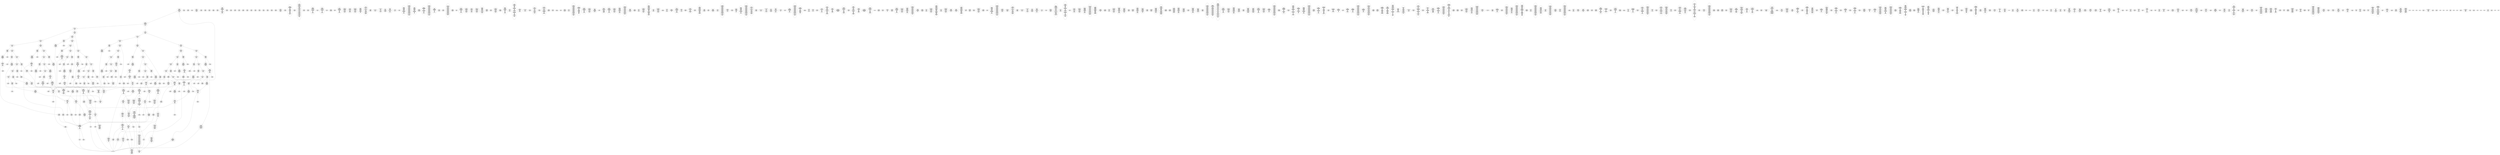 /* Generated by GvGen v.1.0 (https://www.github.com/stricaud/gvgen) */

digraph G {
compound=true;
   node1 [label="[anywhere]"];
   node2 [label="# 0x0
PUSHX Data
PUSHX Data
MSTORE
PUSHX LogicData
CALLDATASIZE
LT
PUSHX Data
JUMPI
"];
   node3 [label="# 0xd
PUSHX Data
CALLDATALOAD
PUSHX BitData
SHR
PUSHX LogicData
GT
PUSHX Data
JUMPI
"];
   node4 [label="# 0x1e
PUSHX LogicData
GT
PUSHX Data
JUMPI
"];
   node5 [label="# 0x29
PUSHX LogicData
GT
PUSHX Data
JUMPI
"];
   node6 [label="# 0x34
PUSHX LogicData
EQ
PUSHX Data
JUMPI
"];
   node7 [label="# 0x3f
PUSHX LogicData
EQ
PUSHX Data
JUMPI
"];
   node8 [label="# 0x4a
PUSHX LogicData
EQ
PUSHX Data
JUMPI
"];
   node9 [label="# 0x55
PUSHX LogicData
EQ
PUSHX Data
JUMPI
"];
   node10 [label="# 0x60
PUSHX LogicData
EQ
PUSHX Data
JUMPI
"];
   node11 [label="# 0x6b
PUSHX LogicData
EQ
PUSHX Data
JUMPI
"];
   node12 [label="# 0x76
PUSHX Data
REVERT
"];
   node13 [label="# 0x7a
JUMPDEST
PUSHX LogicData
EQ
PUSHX Data
JUMPI
"];
   node14 [label="# 0x86
PUSHX LogicData
EQ
PUSHX Data
JUMPI
"];
   node15 [label="# 0x91
PUSHX LogicData
EQ
PUSHX Data
JUMPI
"];
   node16 [label="# 0x9c
PUSHX LogicData
EQ
PUSHX Data
JUMPI
"];
   node17 [label="# 0xa7
PUSHX LogicData
EQ
PUSHX Data
JUMPI
"];
   node18 [label="# 0xb2
PUSHX Data
REVERT
"];
   node19 [label="# 0xb6
JUMPDEST
PUSHX LogicData
GT
PUSHX Data
JUMPI
"];
   node20 [label="# 0xc2
PUSHX LogicData
EQ
PUSHX Data
JUMPI
"];
   node21 [label="# 0xcd
PUSHX LogicData
EQ
PUSHX Data
JUMPI
"];
   node22 [label="# 0xd8
PUSHX LogicData
EQ
PUSHX Data
JUMPI
"];
   node23 [label="# 0xe3
PUSHX LogicData
EQ
PUSHX Data
JUMPI
"];
   node24 [label="# 0xee
PUSHX LogicData
EQ
PUSHX Data
JUMPI
"];
   node25 [label="# 0xf9
PUSHX Data
REVERT
"];
   node26 [label="# 0xfd
JUMPDEST
PUSHX LogicData
EQ
PUSHX Data
JUMPI
"];
   node27 [label="# 0x109
PUSHX LogicData
EQ
PUSHX Data
JUMPI
"];
   node28 [label="# 0x114
PUSHX LogicData
EQ
PUSHX Data
JUMPI
"];
   node29 [label="# 0x11f
PUSHX LogicData
EQ
PUSHX Data
JUMPI
"];
   node30 [label="# 0x12a
PUSHX LogicData
EQ
PUSHX Data
JUMPI
"];
   node31 [label="# 0x135
PUSHX Data
REVERT
"];
   node32 [label="# 0x139
JUMPDEST
PUSHX LogicData
GT
PUSHX Data
JUMPI
"];
   node33 [label="# 0x145
PUSHX LogicData
GT
PUSHX Data
JUMPI
"];
   node34 [label="# 0x150
PUSHX LogicData
EQ
PUSHX Data
JUMPI
"];
   node35 [label="# 0x15b
PUSHX LogicData
EQ
PUSHX Data
JUMPI
"];
   node36 [label="# 0x166
PUSHX LogicData
EQ
PUSHX Data
JUMPI
"];
   node37 [label="# 0x171
PUSHX LogicData
EQ
PUSHX Data
JUMPI
"];
   node38 [label="# 0x17c
PUSHX LogicData
EQ
PUSHX Data
JUMPI
"];
   node39 [label="# 0x187
PUSHX LogicData
EQ
PUSHX Data
JUMPI
"];
   node40 [label="# 0x192
PUSHX Data
REVERT
"];
   node41 [label="# 0x196
JUMPDEST
PUSHX LogicData
EQ
PUSHX Data
JUMPI
"];
   node42 [label="# 0x1a2
PUSHX LogicData
EQ
PUSHX Data
JUMPI
"];
   node43 [label="# 0x1ad
PUSHX LogicData
EQ
PUSHX Data
JUMPI
"];
   node44 [label="# 0x1b8
PUSHX LogicData
EQ
PUSHX Data
JUMPI
"];
   node45 [label="# 0x1c3
PUSHX LogicData
EQ
PUSHX Data
JUMPI
"];
   node46 [label="# 0x1ce
PUSHX Data
REVERT
"];
   node47 [label="# 0x1d2
JUMPDEST
PUSHX LogicData
GT
PUSHX Data
JUMPI
"];
   node48 [label="# 0x1de
PUSHX LogicData
EQ
PUSHX Data
JUMPI
"];
   node49 [label="# 0x1e9
PUSHX LogicData
EQ
PUSHX Data
JUMPI
"];
   node50 [label="# 0x1f4
PUSHX LogicData
EQ
PUSHX Data
JUMPI
"];
   node51 [label="# 0x1ff
PUSHX LogicData
EQ
PUSHX Data
JUMPI
"];
   node52 [label="# 0x20a
PUSHX LogicData
EQ
PUSHX Data
JUMPI
"];
   node53 [label="# 0x215
PUSHX Data
REVERT
"];
   node54 [label="# 0x219
JUMPDEST
PUSHX LogicData
EQ
PUSHX Data
JUMPI
"];
   node55 [label="# 0x225
PUSHX LogicData
EQ
PUSHX Data
JUMPI
"];
   node56 [label="# 0x230
PUSHX LogicData
EQ
PUSHX Data
JUMPI
"];
   node57 [label="# 0x23b
PUSHX LogicData
EQ
PUSHX Data
JUMPI
"];
   node58 [label="# 0x246
PUSHX LogicData
EQ
PUSHX Data
JUMPI
"];
   node59 [label="# 0x251
JUMPDEST
PUSHX Data
REVERT
"];
   node60 [label="# 0x256
JUMPDEST
CALLVALUE
ISZERO
PUSHX Data
JUMPI
"];
   node61 [label="# 0x25e
PUSHX Data
REVERT
"];
   node62 [label="# 0x262
JUMPDEST
PUSHX Data
PUSHX Data
CALLDATASIZE
PUSHX Data
PUSHX Data
JUMP
"];
   node63 [label="# 0x271
JUMPDEST
PUSHX Data
JUMP
"];
   node64 [label="# 0x276
JUMPDEST
PUSHX MemData
MLOAD
ISZERO
ISZERO
MSTORE
PUSHX ArithData
ADD
"];
   node65 [label="# 0x282
JUMPDEST
PUSHX MemData
MLOAD
SUB
RETURN
"];
   node66 [label="# 0x28b
JUMPDEST
CALLVALUE
ISZERO
PUSHX Data
JUMPI
"];
   node67 [label="# 0x293
PUSHX Data
REVERT
"];
   node68 [label="# 0x297
JUMPDEST
PUSHX Data
PUSHX Data
CALLDATASIZE
PUSHX Data
PUSHX Data
JUMP
"];
   node69 [label="# 0x2a6
JUMPDEST
PUSHX Data
JUMP
"];
   node70 [label="# 0x2ab
JUMPDEST
STOP
"];
   node71 [label="# 0x2ad
JUMPDEST
CALLVALUE
ISZERO
PUSHX Data
JUMPI
"];
   node72 [label="# 0x2b5
PUSHX Data
REVERT
"];
   node73 [label="# 0x2b9
JUMPDEST
PUSHX Data
PUSHX Data
JUMP
"];
   node74 [label="# 0x2c2
JUMPDEST
PUSHX MemData
MLOAD
PUSHX Data
PUSHX Data
JUMP
"];
   node75 [label="# 0x2cf
JUMPDEST
CALLVALUE
ISZERO
PUSHX Data
JUMPI
"];
   node76 [label="# 0x2d7
PUSHX Data
REVERT
"];
   node77 [label="# 0x2db
JUMPDEST
PUSHX Data
PUSHX Data
CALLDATASIZE
PUSHX Data
PUSHX Data
JUMP
"];
   node78 [label="# 0x2ea
JUMPDEST
PUSHX Data
JUMP
"];
   node79 [label="# 0x2ef
JUMPDEST
PUSHX MemData
MLOAD
PUSHX ArithData
PUSHX BitData
PUSHX BitData
SHL
SUB
AND
MSTORE
PUSHX ArithData
ADD
PUSHX Data
JUMP
"];
   node80 [label="# 0x307
JUMPDEST
CALLVALUE
ISZERO
PUSHX Data
JUMPI
"];
   node81 [label="# 0x30f
PUSHX Data
REVERT
"];
   node82 [label="# 0x313
JUMPDEST
PUSHX Data
PUSHX Data
CALLDATASIZE
PUSHX Data
PUSHX Data
JUMP
"];
   node83 [label="# 0x322
JUMPDEST
PUSHX Data
JUMP
"];
   node84 [label="# 0x327
JUMPDEST
CALLVALUE
ISZERO
PUSHX Data
JUMPI
"];
   node85 [label="# 0x32f
PUSHX Data
REVERT
"];
   node86 [label="# 0x333
JUMPDEST
PUSHX Data
PUSHX Data
CALLDATASIZE
PUSHX Data
PUSHX Data
JUMP
"];
   node87 [label="# 0x342
JUMPDEST
PUSHX Data
JUMP
"];
   node88 [label="# 0x347
JUMPDEST
CALLVALUE
ISZERO
PUSHX Data
JUMPI
"];
   node89 [label="# 0x34f
PUSHX Data
REVERT
"];
   node90 [label="# 0x353
JUMPDEST
PUSHX StorData
SLOAD
"];
   node91 [label="# 0x358
JUMPDEST
PUSHX MemData
MLOAD
MSTORE
PUSHX ArithData
ADD
PUSHX Data
JUMP
"];
   node92 [label="# 0x366
JUMPDEST
CALLVALUE
ISZERO
PUSHX Data
JUMPI
"];
   node93 [label="# 0x36e
PUSHX Data
REVERT
"];
   node94 [label="# 0x372
JUMPDEST
PUSHX Data
PUSHX Data
CALLDATASIZE
PUSHX Data
PUSHX Data
JUMP
"];
   node95 [label="# 0x381
JUMPDEST
PUSHX Data
JUMP
"];
   node96 [label="# 0x386
JUMPDEST
CALLVALUE
ISZERO
PUSHX Data
JUMPI
"];
   node97 [label="# 0x38e
PUSHX Data
REVERT
"];
   node98 [label="# 0x392
JUMPDEST
PUSHX Data
PUSHX Data
CALLDATASIZE
PUSHX Data
PUSHX Data
JUMP
"];
   node99 [label="# 0x3a1
JUMPDEST
PUSHX Data
JUMP
"];
   node100 [label="# 0x3a6
JUMPDEST
PUSHX Data
MLOAD
PUSHX ArithData
PUSHX BitData
PUSHX BitData
SHL
SUB
AND
MSTORE
PUSHX ArithData
ADD
MSTORE
ADD
PUSHX Data
JUMP
"];
   node101 [label="# 0x3c5
JUMPDEST
CALLVALUE
ISZERO
PUSHX Data
JUMPI
"];
   node102 [label="# 0x3cd
PUSHX Data
REVERT
"];
   node103 [label="# 0x3d1
JUMPDEST
PUSHX Data
PUSHX Data
CALLDATASIZE
PUSHX Data
PUSHX Data
JUMP
"];
   node104 [label="# 0x3e0
JUMPDEST
PUSHX Data
JUMP
"];
   node105 [label="# 0x3e5
JUMPDEST
CALLVALUE
ISZERO
PUSHX Data
JUMPI
"];
   node106 [label="# 0x3ed
PUSHX Data
REVERT
"];
   node107 [label="# 0x3f1
JUMPDEST
PUSHX Data
PUSHX Data
CALLDATASIZE
PUSHX Data
PUSHX Data
JUMP
"];
   node108 [label="# 0x400
JUMPDEST
PUSHX Data
JUMP
"];
   node109 [label="# 0x405
JUMPDEST
CALLVALUE
ISZERO
PUSHX Data
JUMPI
"];
   node110 [label="# 0x40d
PUSHX Data
REVERT
"];
   node111 [label="# 0x411
JUMPDEST
PUSHX Data
PUSHX Data
JUMP
"];
   node112 [label="# 0x41a
JUMPDEST
CALLVALUE
ISZERO
PUSHX Data
JUMPI
"];
   node113 [label="# 0x422
PUSHX Data
REVERT
"];
   node114 [label="# 0x426
JUMPDEST
PUSHX Data
PUSHX Data
CALLDATASIZE
PUSHX Data
PUSHX Data
JUMP
"];
   node115 [label="# 0x435
JUMPDEST
PUSHX Data
JUMP
"];
   node116 [label="# 0x43a
JUMPDEST
CALLVALUE
ISZERO
PUSHX Data
JUMPI
"];
   node117 [label="# 0x442
PUSHX Data
REVERT
"];
   node118 [label="# 0x446
JUMPDEST
PUSHX Data
PUSHX Data
CALLDATASIZE
PUSHX Data
PUSHX Data
JUMP
"];
   node119 [label="# 0x455
JUMPDEST
PUSHX Data
JUMP
"];
   node120 [label="# 0x45a
JUMPDEST
CALLVALUE
ISZERO
PUSHX Data
JUMPI
"];
   node121 [label="# 0x462
PUSHX Data
REVERT
"];
   node122 [label="# 0x466
JUMPDEST
PUSHX Data
PUSHX Data
JUMP
"];
   node123 [label="# 0x46f
JUMPDEST
CALLVALUE
ISZERO
PUSHX Data
JUMPI
"];
   node124 [label="# 0x477
PUSHX Data
REVERT
"];
   node125 [label="# 0x47b
JUMPDEST
PUSHX Data
PUSHX Data
CALLDATASIZE
PUSHX Data
PUSHX Data
JUMP
"];
   node126 [label="# 0x48a
JUMPDEST
PUSHX Data
JUMP
"];
   node127 [label="# 0x48f
JUMPDEST
CALLVALUE
ISZERO
PUSHX Data
JUMPI
"];
   node128 [label="# 0x497
PUSHX Data
REVERT
"];
   node129 [label="# 0x49b
JUMPDEST
PUSHX Data
PUSHX Data
JUMP
"];
   node130 [label="# 0x4a4
JUMPDEST
CALLVALUE
ISZERO
PUSHX Data
JUMPI
"];
   node131 [label="# 0x4ac
PUSHX Data
REVERT
"];
   node132 [label="# 0x4b0
JUMPDEST
PUSHX StorData
SLOAD
PUSHX Data
PUSHX Data
DIV
PUSHX BitData
AND
JUMP
"];
   node133 [label="# 0x4c3
JUMPDEST
CALLVALUE
ISZERO
PUSHX Data
JUMPI
"];
   node134 [label="# 0x4cb
PUSHX Data
REVERT
"];
   node135 [label="# 0x4cf
JUMPDEST
PUSHX Data
PUSHX Data
CALLDATASIZE
PUSHX Data
PUSHX Data
JUMP
"];
   node136 [label="# 0x4de
JUMPDEST
PUSHX Data
JUMP
"];
   node137 [label="# 0x4e3
JUMPDEST
CALLVALUE
ISZERO
PUSHX Data
JUMPI
"];
   node138 [label="# 0x4eb
PUSHX Data
REVERT
"];
   node139 [label="# 0x4ef
JUMPDEST
PUSHX Data
PUSHX Data
JUMP
"];
   node140 [label="# 0x4f8
JUMPDEST
CALLVALUE
ISZERO
PUSHX Data
JUMPI
"];
   node141 [label="# 0x500
PUSHX Data
REVERT
"];
   node142 [label="# 0x504
JUMPDEST
PUSHX Data
PUSHX Data
JUMP
"];
   node143 [label="# 0x50e
JUMPDEST
CALLVALUE
ISZERO
PUSHX Data
JUMPI
"];
   node144 [label="# 0x516
PUSHX Data
REVERT
"];
   node145 [label="# 0x51a
JUMPDEST
PUSHX Data
PUSHX Data
CALLDATASIZE
PUSHX Data
PUSHX Data
JUMP
"];
   node146 [label="# 0x529
JUMPDEST
PUSHX Data
JUMP
"];
   node147 [label="# 0x52e
JUMPDEST
CALLVALUE
ISZERO
PUSHX Data
JUMPI
"];
   node148 [label="# 0x536
PUSHX Data
REVERT
"];
   node149 [label="# 0x53a
JUMPDEST
PUSHX Data
PUSHX Data
JUMP
"];
   node150 [label="# 0x543
JUMPDEST
CALLVALUE
ISZERO
PUSHX Data
JUMPI
"];
   node151 [label="# 0x54b
PUSHX Data
REVERT
"];
   node152 [label="# 0x54f
JUMPDEST
PUSHX StorData
SLOAD
PUSHX ArithData
PUSHX BitData
PUSHX BitData
SHL
SUB
AND
PUSHX Data
JUMP
"];
   node153 [label="# 0x561
JUMPDEST
CALLVALUE
ISZERO
PUSHX Data
JUMPI
"];
   node154 [label="# 0x569
PUSHX Data
REVERT
"];
   node155 [label="# 0x56d
JUMPDEST
PUSHX Data
PUSHX Data
JUMP
"];
   node156 [label="# 0x576
JUMPDEST
CALLVALUE
ISZERO
PUSHX Data
JUMPI
"];
   node157 [label="# 0x57e
PUSHX Data
REVERT
"];
   node158 [label="# 0x582
JUMPDEST
PUSHX Data
PUSHX Data
CALLDATASIZE
PUSHX Data
PUSHX Data
JUMP
"];
   node159 [label="# 0x591
JUMPDEST
PUSHX Data
JUMP
"];
   node160 [label="# 0x596
JUMPDEST
CALLVALUE
ISZERO
PUSHX Data
JUMPI
"];
   node161 [label="# 0x59e
PUSHX Data
REVERT
"];
   node162 [label="# 0x5a2
JUMPDEST
PUSHX StorData
SLOAD
PUSHX Data
PUSHX ArithData
PUSHX BitData
PUSHX BitData
SHL
SUB
AND
JUMP
"];
   node163 [label="# 0x5b6
JUMPDEST
CALLVALUE
ISZERO
PUSHX Data
JUMPI
"];
   node164 [label="# 0x5be
PUSHX Data
REVERT
"];
   node165 [label="# 0x5c2
JUMPDEST
PUSHX Data
PUSHX Data
CALLDATASIZE
PUSHX Data
PUSHX Data
JUMP
"];
   node166 [label="# 0x5d1
JUMPDEST
PUSHX Data
JUMP
"];
   node167 [label="# 0x5d6
JUMPDEST
CALLVALUE
ISZERO
PUSHX Data
JUMPI
"];
   node168 [label="# 0x5de
PUSHX Data
REVERT
"];
   node169 [label="# 0x5e2
JUMPDEST
PUSHX Data
PUSHX StorData
SLOAD
JUMP
"];
   node170 [label="# 0x5ec
JUMPDEST
CALLVALUE
ISZERO
PUSHX Data
JUMPI
"];
   node171 [label="# 0x5f4
PUSHX Data
REVERT
"];
   node172 [label="# 0x5f8
JUMPDEST
PUSHX StorData
SLOAD
PUSHX Data
PUSHX BitData
AND
JUMP
"];
   node173 [label="# 0x606
JUMPDEST
CALLVALUE
ISZERO
PUSHX Data
JUMPI
"];
   node174 [label="# 0x60e
PUSHX Data
REVERT
"];
   node175 [label="# 0x612
JUMPDEST
PUSHX Data
PUSHX Data
CALLDATASIZE
PUSHX Data
PUSHX Data
JUMP
"];
   node176 [label="# 0x621
JUMPDEST
PUSHX Data
JUMP
"];
   node177 [label="# 0x626
JUMPDEST
CALLVALUE
ISZERO
PUSHX Data
JUMPI
"];
   node178 [label="# 0x62e
PUSHX Data
REVERT
"];
   node179 [label="# 0x632
JUMPDEST
PUSHX Data
PUSHX Data
CALLDATASIZE
PUSHX Data
PUSHX Data
JUMP
"];
   node180 [label="# 0x641
JUMPDEST
PUSHX Data
JUMP
"];
   node181 [label="# 0x646
JUMPDEST
CALLVALUE
ISZERO
PUSHX Data
JUMPI
"];
   node182 [label="# 0x64e
PUSHX Data
REVERT
"];
   node183 [label="# 0x652
JUMPDEST
PUSHX Data
PUSHX Data
CALLDATASIZE
PUSHX Data
PUSHX Data
JUMP
"];
   node184 [label="# 0x661
JUMPDEST
PUSHX Data
JUMP
"];
   node185 [label="# 0x666
JUMPDEST
CALLVALUE
ISZERO
PUSHX Data
JUMPI
"];
   node186 [label="# 0x66e
PUSHX Data
REVERT
"];
   node187 [label="# 0x672
JUMPDEST
PUSHX Data
PUSHX Data
CALLDATASIZE
PUSHX Data
PUSHX Data
JUMP
"];
   node188 [label="# 0x681
JUMPDEST
PUSHX Data
JUMP
"];
   node189 [label="# 0x686
JUMPDEST
PUSHX MemData
MLOAD
PUSHX Data
PUSHX Data
JUMP
"];
   node190 [label="# 0x693
JUMPDEST
PUSHX Data
PUSHX Data
CALLDATASIZE
PUSHX Data
PUSHX Data
JUMP
"];
   node191 [label="# 0x6a1
JUMPDEST
PUSHX Data
JUMP
"];
   node192 [label="# 0x6a6
JUMPDEST
CALLVALUE
ISZERO
PUSHX Data
JUMPI
"];
   node193 [label="# 0x6ae
PUSHX Data
REVERT
"];
   node194 [label="# 0x6b2
JUMPDEST
PUSHX StorData
SLOAD
PUSHX Data
PUSHX ArithData
PUSHX BitData
PUSHX BitData
SHL
SUB
AND
JUMP
"];
   node195 [label="# 0x6c6
JUMPDEST
CALLVALUE
ISZERO
PUSHX Data
JUMPI
"];
   node196 [label="# 0x6ce
PUSHX Data
REVERT
"];
   node197 [label="# 0x6d2
JUMPDEST
PUSHX Data
PUSHX Data
CALLDATASIZE
PUSHX Data
PUSHX Data
JUMP
"];
   node198 [label="# 0x6e1
JUMPDEST
PUSHX ArithData
PUSHX BitData
PUSHX BitData
SHL
SUB
AND
PUSHX Data
MSTORE
PUSHX Data
PUSHX Data
MSTORE
PUSHX Data
SHA3
AND
MSTORE
MSTORE
SHA3
SLOAD
PUSHX BitData
AND
JUMP
"];
   node199 [label="# 0x70f
JUMPDEST
CALLVALUE
ISZERO
PUSHX Data
JUMPI
"];
   node200 [label="# 0x717
PUSHX Data
REVERT
"];
   node201 [label="# 0x71b
JUMPDEST
PUSHX Data
PUSHX Data
CALLDATASIZE
PUSHX Data
PUSHX Data
JUMP
"];
   node202 [label="# 0x72a
JUMPDEST
PUSHX Data
JUMP
"];
   node203 [label="# 0x72f
JUMPDEST
PUSHX MemData
MLOAD
PUSHX Data
PUSHX Data
PUSHX ArithData
ADD
PUSHX BitData
MLOAD
AND
MSTORE
PUSHX ArithData
ADD
MLOAD
PUSHX ArithData
ADD
MSTORE
PUSHX ArithData
ADD
MLOAD
PUSHX ArithData
ADD
MSTORE
PUSHX ArithData
ADD
MLOAD
PUSHX ArithData
ADD
MSTORE
PUSHX ArithData
ADD
MLOAD
PUSHX ArithData
ADD
MSTORE
JUMP
"];
   node204 [label="# 0x774
JUMPDEST
CALLVALUE
ISZERO
PUSHX Data
JUMPI
"];
   node205 [label="# 0x77c
PUSHX Data
REVERT
"];
   node206 [label="# 0x780
JUMPDEST
PUSHX Data
PUSHX StorData
SLOAD
JUMP
"];
   node207 [label="# 0x78a
JUMPDEST
CALLVALUE
ISZERO
PUSHX Data
JUMPI
"];
   node208 [label="# 0x792
PUSHX Data
REVERT
"];
   node209 [label="# 0x796
JUMPDEST
PUSHX Data
PUSHX Data
JUMP
"];
   node210 [label="# 0x79f
JUMPDEST
CALLVALUE
ISZERO
PUSHX Data
JUMPI
"];
   node211 [label="# 0x7a7
PUSHX Data
REVERT
"];
   node212 [label="# 0x7ab
JUMPDEST
PUSHX Data
PUSHX Data
CALLDATASIZE
PUSHX Data
PUSHX Data
JUMP
"];
   node213 [label="# 0x7ba
JUMPDEST
PUSHX Data
JUMP
"];
   node214 [label="# 0x7bf
JUMPDEST
CALLVALUE
ISZERO
PUSHX Data
JUMPI
"];
   node215 [label="# 0x7c7
PUSHX Data
REVERT
"];
   node216 [label="# 0x7cb
JUMPDEST
PUSHX Data
PUSHX Data
CALLDATASIZE
PUSHX Data
PUSHX Data
JUMP
"];
   node217 [label="# 0x7da
JUMPDEST
PUSHX Data
JUMP
"];
   node218 [label="# 0x7df
JUMPDEST
PUSHX Data
PUSHX BitData
PUSHX BitData
SHL
PUSHX ArithData
PUSHX BitData
PUSHX BitData
SHL
SUB
NOT
AND
ADD
PUSHX Data
JUMPI
"];
   node219 [label="# 0x7fa
PUSHX Data
JUMP
"];
   node220 [label="# 0x801
JUMPDEST
PUSHX BitData
PUSHX BitData
SHL
PUSHX ArithData
PUSHX BitData
PUSHX BitData
SHL
SUB
NOT
AND
ADD
PUSHX Data
JUMPI
"];
   node221 [label="# 0x81a
PUSHX Data
JUMP
"];
   node222 [label="# 0x821
JUMPDEST
PUSHX Data
PUSHX Data
JUMP
"];
   node223 [label="# 0x82a
JUMPDEST
JUMP
"];
   node224 [label="# 0x830
JUMPDEST
PUSHX StorData
SLOAD
PUSHX ArithData
PUSHX BitData
PUSHX BitData
SHL
SUB
AND
CALLER
EQ
PUSHX Data
JUMPI
"];
   node225 [label="# 0x843
PUSHX MemData
MLOAD
PUSHX BitData
PUSHX BitData
SHL
MSTORE
PUSHX ArithData
ADD
PUSHX Data
PUSHX Data
JUMP
"];
   node226 [label="# 0x85a
JUMPDEST
PUSHX MemData
MLOAD
SUB
REVERT
"];
   node227 [label="# 0x863
JUMPDEST
PUSHX StorData
SLOAD
PUSHX Data
DIV
PUSHX BitData
AND
ISZERO
PUSHX Data
JUMPI
"];
   node228 [label="# 0x874
PUSHX MemData
MLOAD
PUSHX BitData
PUSHX BitData
SHL
MSTORE
PUSHX ArithData
ADD
PUSHX Data
PUSHX Data
JUMP
"];
   node229 [label="# 0x88b
JUMPDEST
PUSHX Data
MSTORE
PUSHX Data
PUSHX Data
MSTORE
PUSHX Data
SHA3
PUSHX ArithData
ADD
SSTORE
JUMP
"];
   node230 [label="# 0x8a0
JUMPDEST
PUSHX Data
PUSHX StorData
SLOAD
PUSHX Data
PUSHX Data
JUMP
"];
   node231 [label="# 0x8af
JUMPDEST
PUSHX ArithData
ADD
PUSHX ArithData
DIV
MUL
PUSHX ArithData
ADD
PUSHX MemData
MLOAD
ADD
PUSHX Data
MSTORE
MSTORE
PUSHX ArithData
ADD
SLOAD
PUSHX Data
PUSHX Data
JUMP
"];
   node232 [label="# 0x8db
JUMPDEST
ISZERO
PUSHX Data
JUMPI
"];
   node233 [label="# 0x8e2
PUSHX LogicData
LT
PUSHX Data
JUMPI
"];
   node234 [label="# 0x8ea
PUSHX ArithData
SLOAD
DIV
MUL
MSTORE
PUSHX ArithData
ADD
PUSHX Data
JUMP
"];
   node235 [label="# 0x8fd
JUMPDEST
ADD
PUSHX Data
MSTORE
PUSHX Data
PUSHX Data
SHA3
"];
   node236 [label="# 0x90b
JUMPDEST
SLOAD
MSTORE
PUSHX ArithData
ADD
PUSHX ArithData
ADD
GT
PUSHX Data
JUMPI
"];
   node237 [label="# 0x91f
SUB
PUSHX BitData
AND
ADD
"];
   node238 [label="# 0x928
JUMPDEST
JUMP
"];
   node239 [label="# 0x932
JUMPDEST
PUSHX Data
MSTORE
PUSHX Data
PUSHX Data
MSTORE
PUSHX Data
SHA3
SLOAD
PUSHX ArithData
PUSHX BitData
PUSHX BitData
SHL
SUB
AND
PUSHX Data
JUMPI
"];
   node240 [label="# 0x94f
PUSHX MemData
MLOAD
PUSHX BitData
PUSHX BitData
SHL
MSTORE
PUSHX Data
PUSHX ArithData
ADD
MSTORE
PUSHX Data
PUSHX ArithData
ADD
MSTORE
PUSHX Data
PUSHX ArithData
ADD
MSTORE
PUSHX BitData
PUSHX BitData
SHL
PUSHX ArithData
ADD
MSTORE
PUSHX ArithData
ADD
PUSHX Data
JUMP
"];
   node241 [label="# 0x9ab
JUMPDEST
PUSHX Data
MSTORE
PUSHX Data
PUSHX Data
MSTORE
PUSHX Data
SHA3
SLOAD
PUSHX ArithData
PUSHX BitData
PUSHX BitData
SHL
SUB
AND
JUMP
"];
   node242 [label="# 0x9c7
JUMPDEST
PUSHX Data
PUSHX Data
PUSHX Data
JUMP
"];
   node243 [label="# 0x9d2
JUMPDEST
PUSHX ArithData
PUSHX BitData
PUSHX BitData
SHL
SUB
AND
PUSHX ArithData
PUSHX BitData
PUSHX BitData
SHL
SUB
AND
SUB
PUSHX Data
JUMPI
"];
   node244 [label="# 0x9ee
PUSHX MemData
MLOAD
PUSHX BitData
PUSHX BitData
SHL
MSTORE
PUSHX Data
PUSHX ArithData
ADD
MSTORE
PUSHX Data
PUSHX ArithData
ADD
MSTORE
PUSHX Data
PUSHX ArithData
ADD
MSTORE
PUSHX BitData
PUSHX BitData
SHL
PUSHX ArithData
ADD
MSTORE
PUSHX ArithData
ADD
PUSHX Data
JUMP
"];
   node245 [label="# 0xa3f
JUMPDEST
CALLER
PUSHX ArithData
PUSHX BitData
PUSHX BitData
SHL
SUB
AND
EQ
PUSHX Data
JUMPI
"];
   node246 [label="# 0xa51
PUSHX Data
CALLER
PUSHX Data
JUMP
"];
   node247 [label="# 0xa5b
JUMPDEST
PUSHX Data
JUMPI
"];
   node248 [label="# 0xa60
PUSHX MemData
MLOAD
PUSHX BitData
PUSHX BitData
SHL
MSTORE
PUSHX Data
PUSHX ArithData
ADD
MSTORE
PUSHX Data
PUSHX ArithData
ADD
MSTORE
PUSHX Data
PUSHX ArithData
ADD
MSTORE
PUSHX Data
PUSHX ArithData
ADD
MSTORE
PUSHX ArithData
ADD
PUSHX Data
JUMP
"];
   node249 [label="# 0xacd
JUMPDEST
PUSHX Data
PUSHX Data
JUMP
"];
   node250 [label="# 0xad7
JUMPDEST
JUMP
"];
   node251 [label="# 0xadc
JUMPDEST
PUSHX StorData
SLOAD
PUSHX ArithData
PUSHX BitData
PUSHX BitData
SHL
SUB
AND
CALLER
EQ
PUSHX Data
JUMPI
"];
   node252 [label="# 0xaef
PUSHX MemData
MLOAD
PUSHX BitData
PUSHX BitData
SHL
MSTORE
PUSHX ArithData
ADD
PUSHX Data
PUSHX Data
JUMP
"];
   node253 [label="# 0xb06
JUMPDEST
PUSHX StorData
SLOAD
PUSHX Data
DIV
PUSHX BitData
AND
ISZERO
PUSHX Data
JUMPI
"];
   node254 [label="# 0xb17
PUSHX MemData
MLOAD
PUSHX BitData
PUSHX BitData
SHL
MSTORE
PUSHX ArithData
ADD
PUSHX Data
PUSHX Data
JUMP
"];
   node255 [label="# 0xb2e
JUMPDEST
PUSHX Data
MSTORE
PUSHX Data
PUSHX Data
MSTORE
PUSHX Data
SHA3
PUSHX ArithData
ADD
SSTORE
PUSHX ArithData
ADD
SSTORE
JUMP
"];
   node256 [label="# 0xb4b
JUMPDEST
PUSHX Data
CALLER
PUSHX Data
JUMP
"];
   node257 [label="# 0xb55
JUMPDEST
PUSHX Data
JUMPI
"];
   node258 [label="# 0xb5a
PUSHX MemData
MLOAD
PUSHX BitData
PUSHX BitData
SHL
MSTORE
PUSHX ArithData
ADD
PUSHX Data
PUSHX Data
JUMP
"];
   node259 [label="# 0xb71
JUMPDEST
PUSHX Data
PUSHX Data
JUMP
"];
   node260 [label="# 0xb7c
JUMPDEST
PUSHX Data
MSTORE
PUSHX Data
PUSHX ArithData
MSTORE
PUSHX MemData
SHA3
SLOAD
MLOAD
MUL
ADD
ADD
MSTORE
MSTORE
ADD
"];
   node261 [label="# 0xbaa
JUMPDEST
LT
ISZERO
PUSHX Data
JUMPI
"];
   node262 [label="# 0xbb3
PUSHX Data
MSTORE
PUSHX ArithData
SHA3
PUSHX Data
MLOAD
ADD
MSTORE
ADD
SLOAD
PUSHX ArithData
PUSHX BitData
PUSHX BitData
SHL
SUB
AND
MSTORE
PUSHX BitData
PUSHX BitData
SHL
DIV
PUSHX ArithData
PUSHX BitData
PUSHX BitData
SHL
SUB
AND
ADD
MSTORE
MSTORE
PUSHX ArithData
ADD
ADD
PUSHX Data
JUMP
"];
   node263 [label="# 0xbf9
JUMPDEST
PUSHX LogicData
MLOAD
GT
ISZERO
PUSHX Data
JUMPI
"];
   node264 [label="# 0xc0a
PUSHX LogicData
MLOAD
LT
PUSHX Data
JUMPI
"];
   node265 [label="# 0xc15
PUSHX Data
PUSHX Data
JUMP
"];
   node266 [label="# 0xc1c
JUMPDEST
PUSHX ArithData
MUL
PUSHX ArithData
ADD
ADD
MLOAD
PUSHX ArithData
ADD
MLOAD
PUSHX Data
PUSHX LogicData
MLOAD
LT
PUSHX Data
JUMPI
"];
   node267 [label="# 0xc37
PUSHX Data
PUSHX Data
JUMP
"];
   node268 [label="# 0xc3e
JUMPDEST
PUSHX ArithData
MUL
PUSHX ArithData
ADD
ADD
MLOAD
PUSHX ArithData
ADD
MLOAD
PUSHX ArithData
PUSHX BitData
PUSHX BitData
SHL
SUB
AND
PUSHX Data
PUSHX Data
JUMP
"];
   node269 [label="# 0xc5e
JUMPDEST
PUSHX Data
PUSHX Data
JUMP
"];
   node270 [label="# 0xc68
JUMPDEST
PUSHX Data
JUMP
"];
   node271 [label="# 0xc72
JUMPDEST
PUSHX Data
"];
   node272 [label="# 0xc7b
JUMPDEST
JUMP
"];
   node273 [label="# 0xc82
JUMPDEST
PUSHX Data
PUSHX Data
PUSHX Data
JUMP
"];
   node274 [label="# 0xc8d
JUMPDEST
LT
PUSHX Data
JUMPI
"];
   node275 [label="# 0xc94
PUSHX MemData
MLOAD
PUSHX BitData
PUSHX BitData
SHL
MSTORE
PUSHX Data
PUSHX ArithData
ADD
MSTORE
PUSHX Data
PUSHX ArithData
ADD
MSTORE
PUSHX Data
PUSHX ArithData
ADD
MSTORE
PUSHX BitData
PUSHX BitData
SHL
PUSHX ArithData
ADD
MSTORE
PUSHX ArithData
ADD
PUSHX Data
JUMP
"];
   node276 [label="# 0xcef
JUMPDEST
PUSHX ArithData
PUSHX BitData
PUSHX BitData
SHL
SUB
AND
PUSHX Data
MSTORE
PUSHX Data
PUSHX Data
MSTORE
PUSHX Data
SHA3
MSTORE
MSTORE
SHA3
SLOAD
JUMP
"];
   node277 [label="# 0xd18
JUMPDEST
PUSHX StorData
SLOAD
PUSHX ArithData
PUSHX BitData
PUSHX BitData
SHL
SUB
AND
CALLER
EQ
PUSHX Data
JUMPI
"];
   node278 [label="# 0xd2b
PUSHX MemData
MLOAD
PUSHX BitData
PUSHX BitData
SHL
MSTORE
PUSHX ArithData
ADD
PUSHX Data
PUSHX Data
JUMP
"];
   node279 [label="# 0xd42
JUMPDEST
MLOAD
PUSHX Data
PUSHX Data
PUSHX ArithData
ADD
PUSHX Data
JUMP
"];
   node280 [label="# 0xd55
JUMPDEST
JUMP
"];
   node281 [label="# 0xd59
JUMPDEST
PUSHX StorData
SLOAD
PUSHX ArithData
PUSHX BitData
PUSHX BitData
SHL
SUB
AND
CALLER
EQ
PUSHX Data
JUMPI
"];
   node282 [label="# 0xd6c
PUSHX MemData
MLOAD
PUSHX BitData
PUSHX BitData
SHL
MSTORE
PUSHX ArithData
ADD
PUSHX Data
PUSHX Data
JUMP
"];
   node283 [label="# 0xd83
JUMPDEST
PUSHX StorData
SLOAD
PUSHX Data
DIV
PUSHX BitData
AND
ISZERO
PUSHX Data
JUMPI
"];
   node284 [label="# 0xd94
PUSHX MemData
MLOAD
PUSHX BitData
PUSHX BitData
SHL
MSTORE
PUSHX ArithData
ADD
PUSHX Data
PUSHX Data
JUMP
"];
   node285 [label="# 0xdab
JUMPDEST
PUSHX StorData
SLOAD
PUSHX BitData
NOT
AND
PUSHX BitData
OR
SSTORE
JUMP
"];
   node286 [label="# 0xdbc
JUMPDEST
PUSHX Data
PUSHX MemData
MLOAD
PUSHX ArithData
ADD
PUSHX Data
MSTORE
PUSHX Data
MSTORE
PUSHX Data
JUMP
"];
   node287 [label="# 0xdd7
JUMPDEST
PUSHX StorData
SLOAD
PUSHX ArithData
PUSHX BitData
PUSHX BitData
SHL
SUB
AND
CALLER
EQ
PUSHX Data
JUMPI
"];
   node288 [label="# 0xdea
PUSHX MemData
MLOAD
PUSHX BitData
PUSHX BitData
SHL
MSTORE
PUSHX ArithData
ADD
PUSHX Data
PUSHX Data
JUMP
"];
   node289 [label="# 0xe01
JUMPDEST
PUSHX Data
PUSHX Data
MSTORE
PUSHX Data
PUSHX Data
MSTORE
PUSHX StorData
SLOAD
TIMESTAMP
LT
ISZERO
PUSHX Data
JUMPI
"];
   node290 [label="# 0xe35
PUSHX MemData
MLOAD
PUSHX BitData
PUSHX BitData
SHL
MSTORE
PUSHX Data
PUSHX ArithData
ADD
MSTORE
PUSHX Data
PUSHX ArithData
ADD
MSTORE
PUSHX Data
PUSHX ArithData
ADD
MSTORE
PUSHX ArithData
ADD
PUSHX Data
JUMP
"];
   node291 [label="# 0xe7c
JUMPDEST
PUSHX Data
MLOAD
PUSHX Data
PUSHX StorData
SLOAD
JUMP
"];
   node292 [label="# 0xe8a
JUMPDEST
PUSHX Data
PUSHX Data
JUMP
"];
   node293 [label="# 0xe94
JUMPDEST
GT
ISZERO
PUSHX Data
JUMPI
"];
   node294 [label="# 0xe9b
PUSHX MemData
MLOAD
PUSHX BitData
PUSHX BitData
SHL
MSTORE
PUSHX ArithData
ADD
PUSHX Data
PUSHX Data
JUMP
"];
   node295 [label="# 0xeb2
JUMPDEST
PUSHX Data
PUSHX Data
MSTORE
PUSHX Data
PUSHX Data
MSTORE
PUSHX MemData
MLOAD
PUSHX Data
PUSHX Data
CODECOPY
MLOAD
MSTORE
SLOAD
MLOAD
PUSHX MemData
MLOAD
PUSHX Data
PUSHX Data
CODECOPY
MLOAD
MSTORE
SLOAD
PUSHX Data
PUSHX Data
JUMP
"];
   node296 [label="# 0xee8
JUMPDEST
GT
ISZERO
PUSHX Data
JUMPI
"];
   node297 [label="# 0xeef
PUSHX MemData
MLOAD
PUSHX BitData
PUSHX BitData
SHL
MSTORE
PUSHX ArithData
ADD
PUSHX Data
PUSHX Data
JUMP
"];
   node298 [label="# 0xf06
JUMPDEST
PUSHX Data
"];
   node299 [label="# 0xf09
JUMPDEST
MLOAD
LT
ISZERO
PUSHX Data
JUMPI
"];
   node300 [label="# 0xf13
PUSHX Data
PUSHX Data
PUSHX StorData
SLOAD
JUMP
"];
   node301 [label="# 0xf1e
JUMPDEST
PUSHX StorData
SLOAD
PUSHX ArithData
PUSHX BitData
PUSHX BitData
SHL
SUB
AND
PUSHX Data
PUSHX Data
JUMP
"];
   node302 [label="# 0xf32
JUMPDEST
PUSHX Data
MLOAD
LT
PUSHX Data
JUMPI
"];
   node303 [label="# 0xf40
PUSHX Data
PUSHX Data
JUMP
"];
   node304 [label="# 0xf47
JUMPDEST
PUSHX ArithData
MUL
PUSHX ArithData
ADD
ADD
MLOAD
PUSHX Data
PUSHX StorData
SLOAD
JUMP
"];
   node305 [label="# 0xf58
JUMPDEST
PUSHX Data
JUMP
"];
   node306 [label="# 0xf5d
JUMPDEST
PUSHX Data
PUSHX Data
MSTORE
PUSHX Data
PUSHX Data
MSTORE
PUSHX MemData
MLOAD
PUSHX Data
PUSHX Data
CODECOPY
MLOAD
MSTORE
SLOAD
PUSHX Data
PUSHX Data
PUSHX Data
JUMP
"];
   node307 [label="# 0xf89
JUMPDEST
SSTORE
PUSHX Data
PUSHX Data
JUMP
"];
   node308 [label="# 0xf99
JUMPDEST
PUSHX Data
JUMP
"];
   node309 [label="# 0xfa1
JUMPDEST
PUSHX StorData
SLOAD
PUSHX ArithData
PUSHX BitData
PUSHX BitData
SHL
SUB
AND
CALLER
EQ
PUSHX Data
JUMPI
"];
   node310 [label="# 0xfb4
PUSHX MemData
MLOAD
PUSHX BitData
PUSHX BitData
SHL
MSTORE
PUSHX ArithData
ADD
PUSHX Data
PUSHX Data
JUMP
"];
   node311 [label="# 0xfcb
JUMPDEST
PUSHX StorData
SLOAD
PUSHX MemData
MLOAD
PUSHX Data
PUSHX ArithData
PUSHX BitData
PUSHX BitData
SHL
SUB
AND
SELFBALANCE
GAS
CALL
RETURNDATASIZE
PUSHX LogicData
EQ
PUSHX Data
JUMPI
"];
   node312 [label="# 0xff7
PUSHX MemData
MLOAD
PUSHX BitData
NOT
PUSHX ArithData
RETURNDATASIZE
ADD
AND
ADD
PUSHX Data
MSTORE
RETURNDATASIZE
MSTORE
RETURNDATASIZE
PUSHX Data
PUSHX ArithData
ADD
RETURNDATACOPY
PUSHX Data
JUMP
"];
   node313 [label="# 0x1018
JUMPDEST
PUSHX Data
"];
   node314 [label="# 0x101d
JUMPDEST
PUSHX Data
JUMPI
"];
   node315 [label="# 0x1027
PUSHX MemData
MLOAD
PUSHX BitData
PUSHX BitData
SHL
MSTORE
PUSHX Data
PUSHX ArithData
ADD
MSTORE
PUSHX Data
PUSHX ArithData
ADD
MSTORE
PUSHX Data
PUSHX ArithData
ADD
MSTORE
PUSHX BitData
PUSHX BitData
SHL
PUSHX ArithData
ADD
MSTORE
PUSHX ArithData
ADD
PUSHX Data
JUMP
"];
   node316 [label="# 0x107a
JUMPDEST
JUMP
"];
   node317 [label="# 0x107d
JUMPDEST
PUSHX Data
PUSHX Data
PUSHX StorData
SLOAD
JUMP
"];
   node318 [label="# 0x1088
JUMPDEST
LT
PUSHX Data
JUMPI
"];
   node319 [label="# 0x108f
PUSHX MemData
MLOAD
PUSHX BitData
PUSHX BitData
SHL
MSTORE
PUSHX Data
PUSHX ArithData
ADD
MSTORE
PUSHX Data
PUSHX ArithData
ADD
MSTORE
PUSHX Data
PUSHX ArithData
ADD
MSTORE
PUSHX BitData
PUSHX BitData
SHL
PUSHX ArithData
ADD
MSTORE
PUSHX ArithData
ADD
PUSHX Data
JUMP
"];
   node320 [label="# 0x10eb
JUMPDEST
PUSHX StorData
SLOAD
LT
PUSHX Data
JUMPI
"];
   node321 [label="# 0x10f7
PUSHX Data
PUSHX Data
JUMP
"];
   node322 [label="# 0x10fe
JUMPDEST
PUSHX Data
MSTORE
PUSHX Data
PUSHX Data
SHA3
ADD
SLOAD
JUMP
"];
   node323 [label="# 0x1110
JUMPDEST
PUSHX StorData
SLOAD
PUSHX ArithData
PUSHX BitData
PUSHX BitData
SHL
SUB
AND
CALLER
EQ
PUSHX Data
JUMPI
"];
   node324 [label="# 0x1123
PUSHX MemData
MLOAD
PUSHX BitData
PUSHX BitData
SHL
MSTORE
PUSHX ArithData
ADD
PUSHX Data
PUSHX Data
JUMP
"];
   node325 [label="# 0x113a
JUMPDEST
PUSHX StorData
SLOAD
PUSHX BitData
NOT
AND
PUSHX BitData
OR
SSTORE
JUMP
"];
   node326 [label="# 0x1149
JUMPDEST
PUSHX Data
MSTORE
PUSHX Data
PUSHX Data
MSTORE
PUSHX Data
SHA3
SLOAD
PUSHX ArithData
PUSHX BitData
PUSHX BitData
SHL
SUB
AND
PUSHX Data
JUMPI
"];
   node327 [label="# 0x1167
PUSHX MemData
MLOAD
PUSHX BitData
PUSHX BitData
SHL
MSTORE
PUSHX Data
PUSHX ArithData
ADD
MSTORE
PUSHX Data
PUSHX ArithData
ADD
MSTORE
PUSHX Data
PUSHX ArithData
ADD
MSTORE
PUSHX BitData
PUSHX BitData
SHL
PUSHX ArithData
ADD
MSTORE
PUSHX ArithData
ADD
PUSHX Data
JUMP
"];
   node328 [label="# 0x11c0
JUMPDEST
PUSHX StorData
SLOAD
PUSHX Data
PUSHX Data
JUMP
"];
   node329 [label="# 0x11cd
JUMPDEST
PUSHX ArithData
ADD
PUSHX ArithData
DIV
MUL
PUSHX ArithData
ADD
PUSHX MemData
MLOAD
ADD
PUSHX Data
MSTORE
MSTORE
PUSHX ArithData
ADD
SLOAD
PUSHX Data
PUSHX Data
JUMP
"];
   node330 [label="# 0x11f9
JUMPDEST
ISZERO
PUSHX Data
JUMPI
"];
   node331 [label="# 0x1200
PUSHX LogicData
LT
PUSHX Data
JUMPI
"];
   node332 [label="# 0x1208
PUSHX ArithData
SLOAD
DIV
MUL
MSTORE
PUSHX ArithData
ADD
PUSHX Data
JUMP
"];
   node333 [label="# 0x121b
JUMPDEST
ADD
PUSHX Data
MSTORE
PUSHX Data
PUSHX Data
SHA3
"];
   node334 [label="# 0x1229
JUMPDEST
SLOAD
MSTORE
PUSHX ArithData
ADD
PUSHX ArithData
ADD
GT
PUSHX Data
JUMPI
"];
   node335 [label="# 0x123d
SUB
PUSHX BitData
AND
ADD
"];
   node336 [label="# 0x1246
JUMPDEST
JUMP
"];
   node337 [label="# 0x124e
JUMPDEST
PUSHX Data
PUSHX ArithData
PUSHX BitData
PUSHX BitData
SHL
SUB
AND
PUSHX Data
JUMPI
"];
   node338 [label="# 0x125f
PUSHX MemData
MLOAD
PUSHX BitData
PUSHX BitData
SHL
MSTORE
PUSHX Data
PUSHX ArithData
ADD
MSTORE
PUSHX Data
PUSHX ArithData
ADD
MSTORE
PUSHX Data
PUSHX ArithData
ADD
MSTORE
PUSHX BitData
PUSHX BitData
SHL
PUSHX ArithData
ADD
MSTORE
PUSHX ArithData
ADD
PUSHX Data
JUMP
"];
   node339 [label="# 0x12b9
JUMPDEST
PUSHX ArithData
PUSHX BitData
PUSHX BitData
SHL
SUB
AND
PUSHX Data
MSTORE
PUSHX Data
PUSHX Data
MSTORE
PUSHX Data
SHA3
SLOAD
JUMP
"];
   node340 [label="# 0x12d5
JUMPDEST
PUSHX StorData
SLOAD
PUSHX ArithData
PUSHX BitData
PUSHX BitData
SHL
SUB
AND
CALLER
EQ
PUSHX Data
JUMPI
"];
   node341 [label="# 0x12e8
PUSHX MemData
MLOAD
PUSHX BitData
PUSHX BitData
SHL
MSTORE
PUSHX ArithData
ADD
PUSHX Data
PUSHX Data
JUMP
"];
   node342 [label="# 0x12ff
JUMPDEST
PUSHX Data
PUSHX Data
PUSHX Data
JUMP
"];
   node343 [label="# 0x1309
JUMPDEST
JUMP
"];
   node344 [label="# 0x130b
JUMPDEST
PUSHX Data
PUSHX StorData
SLOAD
PUSHX Data
PUSHX Data
JUMP
"];
   node345 [label="# 0x131a
JUMPDEST
PUSHX Data
"];
   node346 [label="# 0x131f
JUMPDEST
MLOAD
LT
ISZERO
PUSHX Data
JUMPI
"];
   node347 [label="# 0x1329
PUSHX Data
MLOAD
LT
PUSHX Data
JUMPI
"];
   node348 [label="# 0x1335
PUSHX Data
PUSHX Data
JUMP
"];
   node349 [label="# 0x133c
JUMPDEST
PUSHX ArithData
MUL
PUSHX ArithData
ADD
ADD
MLOAD
GT
PUSHX Data
JUMPI
"];
   node350 [label="# 0x134e
PUSHX Data
MLOAD
PUSHX ArithData
ADD
MSTORE
ADD
MSTORE
PUSHX Data
PUSHX ArithData
ADD
PUSHX MemData
MLOAD
PUSHX BitData
NOT
SUB
ADD
MSTORE
MSTORE
PUSHX Data
PUSHX Data
JUMP
"];
   node351 [label="# 0x137e
JUMPDEST
PUSHX Data
PUSHX MemData
MLOAD
SUB
GAS
STATICCALL
ISZERO
ISZERO
PUSHX Data
JUMPI
"];
   node352 [label="# 0x1392
RETURNDATASIZE
PUSHX Data
RETURNDATACOPY
RETURNDATASIZE
PUSHX Data
REVERT
"];
   node353 [label="# 0x139b
JUMPDEST
PUSHX MemData
MLOAD
RETURNDATASIZE
PUSHX BitData
NOT
PUSHX ArithData
ADD
AND
ADD
PUSHX Data
MSTORE
ADD
PUSHX Data
PUSHX Data
JUMP
"];
   node354 [label="# 0x13be
JUMPDEST
PUSHX Data
JUMP
"];
   node355 [label="# 0x13c5
JUMPDEST
PUSHX Data
MLOAD
PUSHX ArithData
ADD
MSTORE
ADD
MSTORE
PUSHX Data
PUSHX ArithData
ADD
PUSHX MemData
MLOAD
PUSHX BitData
NOT
SUB
ADD
MSTORE
MSTORE
PUSHX Data
PUSHX Data
JUMP
"];
   node356 [label="# 0x13f6
JUMPDEST
PUSHX Data
PUSHX MemData
MLOAD
SUB
GAS
STATICCALL
ISZERO
ISZERO
PUSHX Data
JUMPI
"];
   node357 [label="# 0x140a
RETURNDATASIZE
PUSHX Data
RETURNDATACOPY
RETURNDATASIZE
PUSHX Data
REVERT
"];
   node358 [label="# 0x1413
JUMPDEST
PUSHX MemData
MLOAD
RETURNDATASIZE
PUSHX BitData
NOT
PUSHX ArithData
ADD
AND
ADD
PUSHX Data
MSTORE
ADD
PUSHX Data
PUSHX Data
JUMP
"];
   node359 [label="# 0x1436
JUMPDEST
"];
   node360 [label="# 0x1439
JUMPDEST
PUSHX Data
PUSHX Data
JUMP
"];
   node361 [label="# 0x1444
JUMPDEST
PUSHX Data
JUMP
"];
   node362 [label="# 0x144c
JUMPDEST
PUSHX StorData
SLOAD
EQ
JUMP
"];
   node363 [label="# 0x1458
JUMPDEST
PUSHX Data
CALLER
PUSHX Data
JUMP
"];
   node364 [label="# 0x1463
JUMPDEST
PUSHX StorData
SLOAD
PUSHX ArithData
PUSHX BitData
PUSHX BitData
SHL
SUB
AND
CALLER
EQ
PUSHX Data
JUMPI
"];
   node365 [label="# 0x1476
PUSHX MemData
MLOAD
PUSHX BitData
PUSHX BitData
SHL
MSTORE
PUSHX ArithData
ADD
PUSHX Data
PUSHX Data
JUMP
"];
   node366 [label="# 0x148d
JUMPDEST
PUSHX Data
PUSHX Data
MSTORE
PUSHX Data
PUSHX Data
MSTORE
PUSHX StorData
SLOAD
TIMESTAMP
LT
ISZERO
PUSHX Data
JUMPI
"];
   node367 [label="# 0x14c1
PUSHX MemData
MLOAD
PUSHX BitData
PUSHX BitData
SHL
MSTORE
PUSHX Data
PUSHX ArithData
ADD
MSTORE
PUSHX Data
PUSHX ArithData
ADD
MSTORE
PUSHX Data
PUSHX ArithData
ADD
MSTORE
PUSHX ArithData
ADD
PUSHX Data
JUMP
"];
   node368 [label="# 0x1508
JUMPDEST
PUSHX Data
PUSHX Data
PUSHX StorData
SLOAD
JUMP
"];
   node369 [label="# 0x1514
JUMPDEST
PUSHX Data
PUSHX Data
PUSHX Data
JUMP
"];
   node370 [label="# 0x151f
JUMPDEST
GT
ISZERO
PUSHX Data
JUMPI
"];
   node371 [label="# 0x1526
PUSHX MemData
MLOAD
PUSHX BitData
PUSHX BitData
SHL
MSTORE
PUSHX ArithData
ADD
PUSHX Data
PUSHX Data
JUMP
"];
   node372 [label="# 0x153d
JUMPDEST
PUSHX Data
PUSHX Data
MSTORE
PUSHX Data
PUSHX Data
MSTORE
PUSHX MemData
MLOAD
PUSHX Data
PUSHX Data
CODECOPY
MLOAD
MSTORE
SLOAD
PUSHX MemData
MLOAD
PUSHX Data
PUSHX Data
CODECOPY
MLOAD
MSTORE
SLOAD
PUSHX Data
PUSHX Data
PUSHX Data
JUMP
"];
   node373 [label="# 0x1572
JUMPDEST
GT
ISZERO
PUSHX Data
JUMPI
"];
   node374 [label="# 0x1579
PUSHX MemData
MLOAD
PUSHX BitData
PUSHX BitData
SHL
MSTORE
PUSHX ArithData
ADD
PUSHX Data
PUSHX Data
JUMP
"];
   node375 [label="# 0x1590
JUMPDEST
PUSHX Data
PUSHX Data
PUSHX StorData
SLOAD
JUMP
"];
   node376 [label="# 0x159c
JUMPDEST
PUSHX Data
PUSHX Data
PUSHX StorData
SLOAD
JUMP
"];
   node377 [label="# 0x15a9
JUMPDEST
PUSHX Data
PUSHX Data
MSTORE
PUSHX Data
PUSHX Data
MSTORE
PUSHX MemData
MLOAD
PUSHX Data
PUSHX Data
CODECOPY
MLOAD
MSTORE
SLOAD
PUSHX Data
PUSHX Data
PUSHX Data
JUMP
"];
   node378 [label="# 0x15d5
JUMPDEST
SSTORE
JUMP
"];
   node379 [label="# 0x15dd
JUMPDEST
PUSHX Data
CALLER
PUSHX Data
JUMP
"];
   node380 [label="# 0x15e7
JUMPDEST
PUSHX Data
JUMPI
"];
   node381 [label="# 0x15ec
PUSHX MemData
MLOAD
PUSHX BitData
PUSHX BitData
SHL
MSTORE
PUSHX ArithData
ADD
PUSHX Data
PUSHX Data
JUMP
"];
   node382 [label="# 0x1603
JUMPDEST
PUSHX Data
PUSHX Data
JUMP
"];
   node383 [label="# 0x160f
JUMPDEST
JUMP
"];
   node384 [label="# 0x1615
JUMPDEST
PUSHX Data
MSTORE
PUSHX Data
PUSHX Data
MSTORE
PUSHX Data
SHA3
SLOAD
PUSHX Data
PUSHX ArithData
PUSHX BitData
PUSHX BitData
SHL
SUB
AND
PUSHX Data
JUMPI
"];
   node385 [label="# 0x1635
PUSHX MemData
MLOAD
PUSHX BitData
PUSHX BitData
SHL
MSTORE
PUSHX Data
PUSHX ArithData
ADD
MSTORE
PUSHX Data
PUSHX ArithData
ADD
MSTORE
PUSHX Data
PUSHX ArithData
ADD
MSTORE
PUSHX BitData
PUSHX BitData
SHL
PUSHX ArithData
ADD
MSTORE
PUSHX ArithData
ADD
PUSHX Data
JUMP
"];
   node386 [label="# 0x1693
JUMPDEST
PUSHX StorData
SLOAD
PUSHX BitData
AND
PUSHX Data
JUMPI
"];
   node387 [label="# 0x169e
PUSHX StorData
SLOAD
PUSHX Data
PUSHX Data
JUMP
"];
   node388 [label="# 0x16aa
JUMPDEST
PUSHX ArithData
ADD
PUSHX ArithData
DIV
MUL
PUSHX ArithData
ADD
PUSHX MemData
MLOAD
ADD
PUSHX Data
MSTORE
MSTORE
PUSHX ArithData
ADD
SLOAD
PUSHX Data
PUSHX Data
JUMP
"];
   node389 [label="# 0x16d6
JUMPDEST
ISZERO
PUSHX Data
JUMPI
"];
   node390 [label="# 0x16dd
PUSHX LogicData
LT
PUSHX Data
JUMPI
"];
   node391 [label="# 0x16e5
PUSHX ArithData
SLOAD
DIV
MUL
MSTORE
PUSHX ArithData
ADD
PUSHX Data
JUMP
"];
   node392 [label="# 0x16f8
JUMPDEST
ADD
PUSHX Data
MSTORE
PUSHX Data
PUSHX Data
SHA3
"];
   node393 [label="# 0x1706
JUMPDEST
SLOAD
MSTORE
PUSHX ArithData
ADD
PUSHX ArithData
ADD
GT
PUSHX Data
JUMPI
"];
   node394 [label="# 0x171a
SUB
PUSHX BitData
AND
ADD
"];
   node395 [label="# 0x1723
JUMPDEST
JUMP
"];
   node396 [label="# 0x172f
JUMPDEST
PUSHX StorData
SLOAD
PUSHX Data
PUSHX Data
JUMP
"];
   node397 [label="# 0x173c
JUMPDEST
JUMP
"];
   node398 [label="# 0x1741
JUMPDEST
PUSHX Data
PUSHX Data
PUSHX ArithData
MSTORE
PUSHX ArithData
ADD
MSTORE
PUSHX ArithData
ADD
PUSHX Data
SHA3
SLOAD
PUSHX ArithData
MUL
PUSHX ArithData
ADD
PUSHX MemData
MLOAD
ADD
PUSHX Data
MSTORE
MSTORE
PUSHX ArithData
ADD
PUSHX Data
"];
   node399 [label="# 0x1776
JUMPDEST
LT
ISZERO
PUSHX Data
JUMPI
"];
   node400 [label="# 0x177f
PUSHX Data
MSTORE
PUSHX ArithData
SHA3
PUSHX Data
MLOAD
ADD
MSTORE
ADD
SLOAD
PUSHX ArithData
PUSHX BitData
PUSHX BitData
SHL
SUB
AND
MSTORE
PUSHX BitData
PUSHX BitData
SHL
DIV
PUSHX ArithData
PUSHX BitData
PUSHX BitData
SHL
SUB
AND
ADD
MSTORE
MSTORE
PUSHX ArithData
ADD
ADD
PUSHX Data
JUMP
"];
   node401 [label="# 0x17c5
JUMPDEST
JUMP
"];
   node402 [label="# 0x17d0
JUMPDEST
PUSHX StorData
SLOAD
PUSHX Data
DIV
PUSHX BitData
AND
ISZERO
PUSHX Data
JUMPI
"];
   node403 [label="# 0x17e1
PUSHX MemData
MLOAD
PUSHX BitData
PUSHX BitData
SHL
MSTORE
PUSHX ArithData
ADD
PUSHX Data
PUSHX Data
JUMP
"];
   node404 [label="# 0x17f8
JUMPDEST
PUSHX Data
PUSHX Data
MSTORE
PUSHX Data
PUSHX Data
MSTORE
PUSHX StorData
SLOAD
TIMESTAMP
LT
ISZERO
PUSHX Data
JUMPI
"];
   node405 [label="# 0x182c
PUSHX MemData
MLOAD
PUSHX BitData
PUSHX BitData
SHL
MSTORE
PUSHX Data
PUSHX ArithData
ADD
MSTORE
PUSHX Data
PUSHX ArithData
ADD
MSTORE
PUSHX BitData
PUSHX BitData
SHL
PUSHX ArithData
ADD
MSTORE
PUSHX ArithData
ADD
PUSHX Data
JUMP
"];
   node406 [label="# 0x186e
JUMPDEST
PUSHX Data
PUSHX Data
MSTORE
PUSHX Data
PUSHX Data
MSTORE
PUSHX MemData
MLOAD
PUSHX Data
PUSHX Data
CODECOPY
MLOAD
MSTORE
SLOAD
PUSHX Data
PUSHX Data
PUSHX Data
JUMP
"];
   node407 [label="# 0x1894
JUMPDEST
PUSHX Data
PUSHX StorData
SLOAD
JUMP
"];
   node408 [label="# 0x189e
JUMPDEST
PUSHX Data
PUSHX Data
JUMP
"];
   node409 [label="# 0x18a8
JUMPDEST
GT
ISZERO
PUSHX Data
JUMPI
"];
   node410 [label="# 0x18af
PUSHX MemData
MLOAD
PUSHX BitData
PUSHX BitData
SHL
MSTORE
PUSHX ArithData
ADD
PUSHX Data
PUSHX Data
JUMP
"];
   node411 [label="# 0x18c6
JUMPDEST
PUSHX Data
PUSHX Data
MSTORE
PUSHX Data
PUSHX Data
MSTORE
PUSHX StorData
SLOAD
TIMESTAMP
LT
ISZERO
PUSHX Data
JUMPI
"];
   node412 [label="# 0x18fc
PUSHX Data
PUSHX Data
MSTORE
PUSHX Data
PUSHX Data
MSTORE
PUSHX StorData
SLOAD
TIMESTAMP
GT
ISZERO
"];
   node413 [label="# 0x192c
JUMPDEST
ISZERO
PUSHX Data
JUMPI
"];
   node414 [label="# 0x1932
PUSHX Data
PUSHX Data
CALLER
PUSHX Data
JUMP
"];
   node415 [label="# 0x193e
JUMPDEST
PUSHX Data
PUSHX Data
MSTORE
PUSHX Data
PUSHX Data
MSTORE
PUSHX StorData
SLOAD
TIMESTAMP
LT
ISZERO
PUSHX Data
JUMPI
"];
   node416 [label="# 0x1974
PUSHX Data
PUSHX Data
MSTORE
PUSHX Data
PUSHX Data
MSTORE
PUSHX StorData
SLOAD
TIMESTAMP
GT
ISZERO
"];
   node417 [label="# 0x19a4
JUMPDEST
ISZERO
PUSHX Data
JUMPI
"];
   node418 [label="# 0x19aa
PUSHX Data
PUSHX Data
CALLER
PUSHX Data
JUMP
"];
   node419 [label="# 0x19b6
JUMPDEST
PUSHX Data
PUSHX Data
MSTORE
PUSHX Data
PUSHX Data
MSTORE
PUSHX StorData
SLOAD
TIMESTAMP
LT
PUSHX Data
JUMPI
"];
   node420 [label="# 0x19e9
PUSHX Data
PUSHX Data
MSTORE
PUSHX MemData
MLOAD
PUSHX Data
PUSHX Data
CODECOPY
MLOAD
MSTORE
SLOAD
PUSHX StorData
SLOAD
PUSHX Data
PUSHX Data
MSTORE
PUSHX StorData
SLOAD
PUSHX Data
PUSHX Data
PUSHX Data
JUMP
"];
   node421 [label="# 0x1a52
JUMPDEST
PUSHX Data
PUSHX Data
JUMP
"];
   node422 [label="# 0x1a5c
JUMPDEST
PUSHX Data
PUSHX Data
JUMP
"];
   node423 [label="# 0x1a66
JUMPDEST
PUSHX Data
PUSHX Data
MSTORE
PUSHX Data
PUSHX Data
MSTORE
PUSHX Data
SSTORE
PUSHX Data
CALLER
PUSHX Data
JUMP
"];
   node424 [label="# 0x1aa5
JUMPDEST
PUSHX Data
PUSHX Data
MSTORE
PUSHX Data
PUSHX Data
MSTORE
PUSHX StorData
SLOAD
TIMESTAMP
GT
ISZERO
PUSHX Data
JUMPI
"];
   node425 [label="# 0x1ada
PUSHX Data
PUSHX Data
MSTORE
PUSHX Data
PUSHX Data
MSTORE
PUSHX StorData
SLOAD
TIMESTAMP
LT
"];
   node426 [label="# 0x1b09
JUMPDEST
PUSHX Data
JUMPI
"];
   node427 [label="# 0x1b0f
PUSHX Data
PUSHX Data
MSTORE
PUSHX Data
PUSHX Data
MSTORE
PUSHX StorData
SLOAD
TIMESTAMP
GT
ISZERO
PUSHX Data
JUMPI
"];
   node428 [label="# 0x1b44
PUSHX Data
PUSHX Data
MSTORE
PUSHX Data
PUSHX Data
MSTORE
PUSHX StorData
SLOAD
TIMESTAMP
LT
"];
   node429 [label="# 0x1b73
JUMPDEST
ISZERO
PUSHX Data
JUMPI
"];
   node430 [label="# 0x1b79
PUSHX MemData
MLOAD
PUSHX BitData
PUSHX BitData
SHL
MSTORE
PUSHX Data
PUSHX ArithData
ADD
MSTORE
PUSHX Data
PUSHX ArithData
ADD
MSTORE
PUSHX Data
PUSHX ArithData
ADD
MSTORE
PUSHX BitData
PUSHX BitData
SHL
PUSHX ArithData
ADD
MSTORE
PUSHX ArithData
ADD
PUSHX Data
JUMP
"];
   node431 [label="# 0x1bd1
JUMPDEST
PUSHX Data
PUSHX MemData
MLOAD
PUSHX ArithData
ADD
PUSHX Data
MSTORE
PUSHX BitData
PUSHX BitData
AND
MSTORE
PUSHX ArithData
ADD
PUSHX Data
MSTORE
PUSHX ArithData
ADD
PUSHX Data
MSTORE
PUSHX ArithData
ADD
PUSHX Data
MSTORE
PUSHX ArithData
ADD
PUSHX Data
MSTORE
JUMP
"];
   node432 [label="# 0x1c06
JUMPDEST
PUSHX Data
MSTORE
PUSHX Data
PUSHX ArithData
MSTORE
PUSHX Data
SHA3
MLOAD
PUSHX ArithData
ADD
MSTORE
SLOAD
PUSHX BitData
AND
MSTORE
PUSHX ArithData
ADD
SLOAD
ADD
MSTORE
PUSHX ArithData
ADD
SLOAD
ADD
MSTORE
PUSHX ArithData
ADD
SLOAD
PUSHX ArithData
ADD
MSTORE
PUSHX ArithData
ADD
SLOAD
PUSHX ArithData
ADD
MSTORE
JUMP
"];
   node433 [label="# 0x1c58
JUMPDEST
PUSHX StorData
SLOAD
PUSHX Data
PUSHX Data
JUMP
"];
   node434 [label="# 0x1c65
JUMPDEST
PUSHX StorData
SLOAD
PUSHX ArithData
PUSHX BitData
PUSHX BitData
SHL
SUB
AND
CALLER
EQ
PUSHX Data
JUMPI
"];
   node435 [label="# 0x1c78
PUSHX MemData
MLOAD
PUSHX BitData
PUSHX BitData
SHL
MSTORE
PUSHX ArithData
ADD
PUSHX Data
PUSHX Data
JUMP
"];
   node436 [label="# 0x1c8f
JUMPDEST
PUSHX Data
SSTORE
PUSHX Data
PUSHX Data
MSTORE
PUSHX Data
PUSHX Data
MSTORE
PUSHX StorData
SLOAD
TIMESTAMP
GT
ISZERO
PUSHX Data
JUMPI
"];
   node437 [label="# 0x1cc9
PUSHX Data
PUSHX Data
MSTORE
PUSHX Data
PUSHX Data
MSTORE
PUSHX StorData
SLOAD
TIMESTAMP
LT
"];
   node438 [label="# 0x1cf8
JUMPDEST
ISZERO
PUSHX Data
JUMPI
"];
   node439 [label="# 0x1cfe
PUSHX Data
PUSHX Data
MSTORE
PUSHX Data
PUSHX Data
MSTORE
PUSHX StorData
SLOAD
PUSHX StorData
SLOAD
PUSHX Data
PUSHX Data
JUMP
"];
   node440 [label="# 0x1d55
JUMPDEST
PUSHX Data
PUSHX Data
MSTORE
PUSHX Data
PUSHX Data
MSTORE
PUSHX StorData
SLOAD
PUSHX Data
PUSHX Data
JUMP
"];
   node441 [label="# 0x1d92
JUMPDEST
PUSHX StorData
SLOAD
PUSHX ArithData
PUSHX BitData
PUSHX BitData
SHL
SUB
AND
CALLER
EQ
PUSHX Data
JUMPI
"];
   node442 [label="# 0x1da5
PUSHX MemData
MLOAD
PUSHX BitData
PUSHX BitData
SHL
MSTORE
PUSHX ArithData
ADD
PUSHX Data
PUSHX Data
JUMP
"];
   node443 [label="# 0x1dbc
JUMPDEST
PUSHX ArithData
PUSHX BitData
PUSHX BitData
SHL
SUB
AND
PUSHX Data
JUMPI
"];
   node444 [label="# 0x1dcb
PUSHX MemData
MLOAD
PUSHX BitData
PUSHX BitData
SHL
MSTORE
PUSHX Data
PUSHX ArithData
ADD
MSTORE
PUSHX Data
PUSHX ArithData
ADD
MSTORE
PUSHX Data
PUSHX ArithData
ADD
MSTORE
PUSHX BitData
PUSHX BitData
SHL
PUSHX ArithData
ADD
MSTORE
PUSHX ArithData
ADD
PUSHX Data
JUMP
"];
   node445 [label="# 0x1e21
JUMPDEST
PUSHX Data
PUSHX Data
JUMP
"];
   node446 [label="# 0x1e2a
JUMPDEST
PUSHX Data
PUSHX ArithData
PUSHX BitData
PUSHX BitData
SHL
SUB
NOT
AND
PUSHX BitData
PUSHX BitData
SHL
EQ
PUSHX Data
JUMPI
"];
   node447 [label="# 0x1e46
PUSHX Data
PUSHX Data
JUMP
"];
   node448 [label="# 0x1e4f
JUMPDEST
PUSHX Data
MSTORE
PUSHX Data
PUSHX Data
MSTORE
PUSHX Data
SHA3
SLOAD
PUSHX ArithData
PUSHX BitData
PUSHX BitData
SHL
SUB
NOT
AND
PUSHX ArithData
PUSHX BitData
PUSHX BitData
SHL
SUB
AND
OR
SSTORE
PUSHX Data
PUSHX Data
JUMP
"];
   node449 [label="# 0x1e84
JUMPDEST
PUSHX ArithData
PUSHX BitData
PUSHX BitData
SHL
SUB
AND
PUSHX Data
PUSHX MemData
MLOAD
PUSHX MemData
MLOAD
SUB
LOGX
JUMP
"];
   node450 [label="# 0x1ebd
JUMPDEST
PUSHX Data
MSTORE
PUSHX Data
PUSHX Data
MSTORE
PUSHX Data
SHA3
SLOAD
PUSHX ArithData
PUSHX BitData
PUSHX BitData
SHL
SUB
AND
PUSHX Data
JUMPI
"];
   node451 [label="# 0x1eda
PUSHX MemData
MLOAD
PUSHX BitData
PUSHX BitData
SHL
MSTORE
PUSHX Data
PUSHX ArithData
ADD
MSTORE
PUSHX Data
PUSHX ArithData
ADD
MSTORE
PUSHX Data
PUSHX ArithData
ADD
MSTORE
PUSHX BitData
PUSHX BitData
SHL
PUSHX ArithData
ADD
MSTORE
PUSHX ArithData
ADD
PUSHX Data
JUMP
"];
   node452 [label="# 0x1f36
JUMPDEST
PUSHX Data
PUSHX Data
PUSHX Data
JUMP
"];
   node453 [label="# 0x1f41
JUMPDEST
PUSHX ArithData
PUSHX BitData
PUSHX BitData
SHL
SUB
AND
PUSHX ArithData
PUSHX BitData
PUSHX BitData
SHL
SUB
AND
EQ
PUSHX Data
JUMPI
"];
   node454 [label="# 0x1f5e
PUSHX ArithData
PUSHX BitData
PUSHX BitData
SHL
SUB
AND
PUSHX Data
MSTORE
PUSHX Data
PUSHX Data
MSTORE
PUSHX Data
SHA3
AND
MSTORE
MSTORE
SHA3
SLOAD
PUSHX BitData
AND
"];
   node455 [label="# 0x1f88
JUMPDEST
PUSHX Data
JUMPI
"];
   node456 [label="# 0x1f8e
PUSHX ArithData
PUSHX BitData
PUSHX BitData
SHL
SUB
AND
PUSHX Data
PUSHX Data
JUMP
"];
   node457 [label="# 0x1fa1
JUMPDEST
PUSHX ArithData
PUSHX BitData
PUSHX BitData
SHL
SUB
AND
EQ
"];
   node458 [label="# 0x1fac
JUMPDEST
JUMP
"];
   node459 [label="# 0x1fb4
JUMPDEST
PUSHX ArithData
PUSHX BitData
PUSHX BitData
SHL
SUB
AND
PUSHX Data
PUSHX Data
JUMP
"];
   node460 [label="# 0x1fc7
JUMPDEST
PUSHX ArithData
PUSHX BitData
PUSHX BitData
SHL
SUB
AND
EQ
PUSHX Data
JUMPI
"];
   node461 [label="# 0x1fd6
PUSHX MemData
MLOAD
PUSHX BitData
PUSHX BitData
SHL
MSTORE
PUSHX Data
PUSHX ArithData
ADD
MSTORE
PUSHX Data
PUSHX ArithData
ADD
MSTORE
PUSHX Data
PUSHX ArithData
ADD
MSTORE
PUSHX BitData
PUSHX BitData
SHL
PUSHX ArithData
ADD
MSTORE
PUSHX ArithData
ADD
PUSHX Data
JUMP
"];
   node462 [label="# 0x202b
JUMPDEST
PUSHX ArithData
PUSHX BitData
PUSHX BitData
SHL
SUB
AND
PUSHX Data
JUMPI
"];
   node463 [label="# 0x203a
PUSHX MemData
MLOAD
PUSHX BitData
PUSHX BitData
SHL
MSTORE
PUSHX Data
PUSHX ArithData
ADD
MSTORE
PUSHX ArithData
ADD
MSTORE
PUSHX Data
PUSHX ArithData
ADD
MSTORE
PUSHX BitData
PUSHX BitData
SHL
PUSHX ArithData
ADD
MSTORE
PUSHX ArithData
ADD
PUSHX Data
JUMP
"];
   node464 [label="# 0x208d
JUMPDEST
PUSHX Data
PUSHX Data
JUMP
"];
   node465 [label="# 0x2098
JUMPDEST
PUSHX Data
PUSHX Data
PUSHX Data
JUMP
"];
   node466 [label="# 0x20a3
JUMPDEST
PUSHX ArithData
PUSHX BitData
PUSHX BitData
SHL
SUB
AND
PUSHX Data
MSTORE
PUSHX Data
PUSHX Data
MSTORE
PUSHX Data
SHA3
SLOAD
PUSHX Data
PUSHX Data
PUSHX Data
JUMP
"];
   node467 [label="# 0x20cc
JUMPDEST
SSTORE
PUSHX ArithData
PUSHX BitData
PUSHX BitData
SHL
SUB
AND
PUSHX Data
MSTORE
PUSHX Data
PUSHX Data
MSTORE
PUSHX Data
SHA3
SLOAD
PUSHX Data
PUSHX Data
PUSHX Data
JUMP
"];
   node468 [label="# 0x20fa
JUMPDEST
SSTORE
PUSHX Data
MSTORE
PUSHX Data
PUSHX Data
MSTORE
PUSHX MemData
SHA3
SLOAD
PUSHX ArithData
PUSHX BitData
PUSHX BitData
SHL
SUB
NOT
AND
PUSHX ArithData
PUSHX BitData
PUSHX BitData
SHL
SUB
AND
OR
SSTORE
MLOAD
AND
PUSHX Data
LOGX
JUMP
"];
   node469 [label="# 0x215b
JUMPDEST
PUSHX Data
MLOAD
PUSHX Data
MSTORE
ADD
MSTORE
PUSHX Data
PUSHX ArithData
ADD
"];
   node470 [label="# 0x2172
JUMPDEST
PUSHX Data
MLOAD
ADD
MSTORE
PUSHX Data
MSTORE
PUSHX ArithData
ADD
MSTORE
MSTORE
PUSHX ArithData
ADD
PUSHX ArithData
SUB
PUSHX Data
JUMPI
"];
   node471 [label="# 0x2197
PUSHX LogicData
MLOAD
LT
PUSHX Data
JUMPI
"];
   node472 [label="# 0x21a8
PUSHX Data
PUSHX Data
JUMP
"];
   node473 [label="# 0x21af
JUMPDEST
PUSHX ArithData
MUL
PUSHX ArithData
ADD
ADD
MLOAD
PUSHX ArithData
ADD
PUSHX ArithData
PUSHX BitData
PUSHX BitData
SHL
SUB
AND
PUSHX ArithData
PUSHX BitData
PUSHX BitData
SHL
SUB
AND
MSTORE
PUSHX LogicData
MLOAD
LT
PUSHX Data
JUMPI
"];
   node474 [label="# 0x21e0
PUSHX Data
PUSHX Data
JUMP
"];
   node475 [label="# 0x21e7
JUMPDEST
PUSHX ArithData
MUL
ADD
ADD
MLOAD
PUSHX ArithData
PUSHX BitData
PUSHX BitData
SHL
SUB
AND
MSTORE
PUSHX Data
PUSHX Data
JUMP
"];
   node476 [label="# 0x2209
JUMPDEST
PUSHX Data
PUSHX MemData
MLOAD
PUSHX ArithData
ADD
PUSHX Data
MSTORE
PUSHX Data
MSTORE
PUSHX Data
JUMP
"];
   node477 [label="# 0x2223
JUMPDEST
PUSHX StorData
SLOAD
PUSHX ArithData
PUSHX BitData
PUSHX BitData
SHL
SUB
AND
PUSHX ArithData
PUSHX BitData
PUSHX BitData
SHL
SUB
NOT
AND
OR
SSTORE
PUSHX MemData
MLOAD
AND
PUSHX Data
PUSHX Data
LOGX
JUMP
"];
   node478 [label="# 0x2275
JUMPDEST
PUSHX ArithData
PUSHX BitData
PUSHX BitData
SHL
SUB
AND
PUSHX ArithData
PUSHX BitData
PUSHX BitData
SHL
SUB
AND
SUB
PUSHX Data
JUMPI
"];
   node479 [label="# 0x228f
PUSHX MemData
MLOAD
PUSHX BitData
PUSHX BitData
SHL
MSTORE
PUSHX Data
PUSHX ArithData
ADD
MSTORE
PUSHX Data
PUSHX ArithData
ADD
MSTORE
PUSHX Data
PUSHX ArithData
ADD
MSTORE
PUSHX ArithData
ADD
PUSHX Data
JUMP
"];
   node480 [label="# 0x22d6
JUMPDEST
PUSHX ArithData
PUSHX BitData
PUSHX BitData
SHL
SUB
AND
PUSHX Data
MSTORE
PUSHX Data
PUSHX ArithData
MSTORE
PUSHX MemData
SHA3
AND
MSTORE
MSTORE
SHA3
SLOAD
PUSHX BitData
NOT
AND
ISZERO
ISZERO
OR
SSTORE
MLOAD
MSTORE
PUSHX Data
ADD
PUSHX MemData
MLOAD
SUB
LOGX
JUMP
"];
   node481 [label="# 0x2343
JUMPDEST
PUSHX Data
PUSHX Data
JUMP
"];
   node482 [label="# 0x234e
JUMPDEST
PUSHX Data
PUSHX Data
JUMP
"];
   node483 [label="# 0x235a
JUMPDEST
PUSHX Data
JUMPI
"];
   node484 [label="# 0x235f
PUSHX MemData
MLOAD
PUSHX BitData
PUSHX BitData
SHL
MSTORE
PUSHX ArithData
ADD
PUSHX Data
PUSHX Data
JUMP
"];
   node485 [label="# 0x2376
JUMPDEST
PUSHX Data
MSTORE
PUSHX Data
PUSHX Data
MSTORE
PUSHX Data
SHA3
PUSHX ArithData
ADD
SLOAD
TIMESTAMP
LT
ISZERO
PUSHX Data
JUMPI
"];
   node486 [label="# 0x2390
PUSHX MemData
MLOAD
PUSHX BitData
PUSHX BitData
SHL
MSTORE
PUSHX Data
PUSHX ArithData
ADD
MSTORE
PUSHX Data
PUSHX ArithData
ADD
MSTORE
PUSHX BitData
PUSHX BitData
SHL
PUSHX ArithData
ADD
MSTORE
PUSHX ArithData
ADD
PUSHX Data
JUMP
"];
   node487 [label="# 0x23d2
JUMPDEST
PUSHX LogicData
EQ
PUSHX Data
JUMPI
"];
   node488 [label="# 0x23dc
PUSHX LogicData
EQ
"];
   node489 [label="# 0x23e1
JUMPDEST
ISZERO
PUSHX Data
JUMPI
"];
   node490 [label="# 0x23e7
PUSHX Data
PUSHX ArithData
PUSHX BitData
PUSHX BitData
SHL
SUB
AND
PUSHX Data
JUMP
"];
   node491 [label="# 0x23f9
JUMPDEST
PUSHX Data
JUMPI
"];
   node492 [label="# 0x23fe
PUSHX MemData
MLOAD
PUSHX BitData
PUSHX BitData
SHL
MSTORE
PUSHX Data
PUSHX ArithData
ADD
MSTORE
PUSHX Data
PUSHX ArithData
ADD
MSTORE
PUSHX Data
PUSHX ArithData
ADD
MSTORE
PUSHX ArithData
ADD
PUSHX Data
JUMP
"];
   node493 [label="# 0x2445
JUMPDEST
PUSHX Data
MSTORE
PUSHX Data
PUSHX Data
MSTORE
PUSHX Data
SHA3
SLOAD
PUSHX BitData
AND
GT
ISZERO
PUSHX Data
JUMPI
"];
   node494 [label="# 0x245f
PUSHX MemData
MLOAD
PUSHX BitData
PUSHX BitData
SHL
MSTORE
PUSHX Data
PUSHX ArithData
ADD
MSTORE
PUSHX Data
PUSHX ArithData
ADD
MSTORE
PUSHX Data
PUSHX ArithData
ADD
MSTORE
PUSHX BitData
PUSHX BitData
SHL
PUSHX ArithData
ADD
MSTORE
PUSHX ArithData
ADD
PUSHX Data
JUMP
"];
   node495 [label="# 0x24b5
JUMPDEST
PUSHX Data
MSTORE
PUSHX Data
PUSHX Data
MSTORE
PUSHX Data
SHA3
SLOAD
PUSHX BitData
AND
PUSHX Data
PUSHX ArithData
PUSHX BitData
PUSHX BitData
SHL
SUB
AND
PUSHX Data
MSTORE
PUSHX Data
PUSHX Data
MSTORE
PUSHX Data
SHA3
MSTORE
MSTORE
SHA3
SLOAD
JUMP
"];
   node496 [label="# 0x24f2
JUMPDEST
PUSHX Data
PUSHX Data
JUMP
"];
   node497 [label="# 0x24fc
JUMPDEST
GT
ISZERO
PUSHX Data
JUMPI
"];
   node498 [label="# 0x2503
PUSHX MemData
MLOAD
PUSHX BitData
PUSHX BitData
SHL
MSTORE
PUSHX Data
PUSHX ArithData
ADD
MSTORE
PUSHX Data
PUSHX ArithData
ADD
MSTORE
PUSHX Data
PUSHX ArithData
ADD
MSTORE
PUSHX BitData
PUSHX BitData
SHL
PUSHX ArithData
ADD
MSTORE
PUSHX ArithData
ADD
PUSHX Data
JUMP
"];
   node499 [label="# 0x2569
JUMPDEST
PUSHX Data
MSTORE
PUSHX Data
PUSHX Data
MSTORE
PUSHX Data
SHA3
PUSHX ArithData
ADD
SLOAD
PUSHX ArithData
ADD
SLOAD
PUSHX Data
PUSHX Data
JUMP
"];
   node500 [label="# 0x258d
JUMPDEST
GT
ISZERO
PUSHX Data
JUMPI
"];
   node501 [label="# 0x2594
PUSHX MemData
MLOAD
PUSHX BitData
PUSHX BitData
SHL
MSTORE
PUSHX Data
PUSHX ArithData
ADD
MSTORE
PUSHX Data
PUSHX ArithData
ADD
MSTORE
PUSHX Data
PUSHX ArithData
ADD
MSTORE
PUSHX Data
PUSHX ArithData
ADD
MSTORE
PUSHX ArithData
ADD
PUSHX Data
JUMP
"];
   node502 [label="# 0x2601
JUMPDEST
PUSHX StorData
SLOAD
PUSHX Data
PUSHX Data
JUMP
"];
   node503 [label="# 0x260f
JUMPDEST
CALLVALUE
LT
ISZERO
PUSHX Data
JUMPI
"];
   node504 [label="# 0x2617
PUSHX MemData
MLOAD
PUSHX BitData
PUSHX BitData
SHL
MSTORE
PUSHX Data
PUSHX ArithData
ADD
MSTORE
PUSHX Data
PUSHX ArithData
ADD
MSTORE
PUSHX Data
PUSHX ArithData
ADD
MSTORE
PUSHX BitData
PUSHX BitData
SHL
PUSHX ArithData
ADD
MSTORE
PUSHX ArithData
ADD
PUSHX Data
JUMP
"];
   node505 [label="# 0x2675
JUMPDEST
PUSHX Data
"];
   node506 [label="# 0x2678
JUMPDEST
LT
ISZERO
PUSHX Data
JUMPI
"];
   node507 [label="# 0x2681
PUSHX Data
PUSHX Data
PUSHX StorData
SLOAD
JUMP
"];
   node508 [label="# 0x268c
JUMPDEST
PUSHX Data
PUSHX Data
PUSHX StorData
SLOAD
JUMP
"];
   node509 [label="# 0x2699
JUMPDEST
PUSHX Data
PUSHX Data
JUMP
"];
   node510 [label="# 0x26a3
JUMPDEST
PUSHX Data
JUMP
"];
   node511 [label="# 0x26ab
JUMPDEST
PUSHX Data
PUSHX Data
JUMP
"];
   node512 [label="# 0x26b7
JUMPDEST
PUSHX Data
PUSHX ArithData
PUSHX BitData
PUSHX BitData
SHL
SUB
NOT
AND
PUSHX BitData
PUSHX BitData
SHL
EQ
PUSHX Data
JUMPI
"];
   node513 [label="# 0x26d3
PUSHX ArithData
PUSHX BitData
PUSHX BitData
SHL
SUB
NOT
AND
PUSHX BitData
PUSHX BitData
SHL
EQ
"];
   node514 [label="# 0x26e8
JUMPDEST
PUSHX Data
JUMPI
"];
   node515 [label="# 0x26ee
PUSHX BitData
PUSHX BitData
SHL
PUSHX ArithData
PUSHX BitData
PUSHX BitData
SHL
SUB
NOT
AND
EQ
PUSHX Data
JUMP
"];
   node516 [label="# 0x2707
JUMPDEST
PUSHX Data
PUSHX Data
JUMP
"];
   node517 [label="# 0x2712
JUMPDEST
PUSHX Data
"];
   node518 [label="# 0x2716
JUMPDEST
MLOAD
LT
ISZERO
PUSHX Data
JUMPI
"];
   node519 [label="# 0x2720
PUSHX BitData
PUSHX ArithData
PUSHX BitData
PUSHX BitData
SHL
SUB
AND
MLOAD
LT
PUSHX Data
JUMPI
"];
   node520 [label="# 0x2735
PUSHX Data
PUSHX Data
JUMP
"];
   node521 [label="# 0x273c
JUMPDEST
PUSHX ArithData
MUL
PUSHX ArithData
ADD
ADD
MLOAD
PUSHX ArithData
ADD
MLOAD
PUSHX ArithData
PUSHX BitData
PUSHX BitData
SHL
SUB
AND
SUB
PUSHX Data
JUMPI
"];
   node522 [label="# 0x2757
PUSHX MemData
MLOAD
PUSHX BitData
PUSHX BitData
SHL
MSTORE
PUSHX Data
PUSHX ArithData
ADD
MSTORE
PUSHX Data
PUSHX ArithData
ADD
MSTORE
PUSHX Data
PUSHX ArithData
ADD
MSTORE
PUSHX ArithData
ADD
PUSHX Data
JUMP
"];
   node523 [label="# 0x279e
JUMPDEST
MLOAD
LT
PUSHX Data
JUMPI
"];
   node524 [label="# 0x27a9
PUSHX Data
PUSHX Data
JUMP
"];
   node525 [label="# 0x27b0
JUMPDEST
PUSHX ArithData
MUL
PUSHX ArithData
ADD
ADD
MLOAD
PUSHX ArithData
ADD
MLOAD
PUSHX ArithData
PUSHX BitData
PUSHX BitData
SHL
SUB
AND
PUSHX ArithData
SUB
PUSHX Data
JUMPI
"];
   node526 [label="# 0x27cd
PUSHX MemData
MLOAD
PUSHX BitData
PUSHX BitData
SHL
MSTORE
PUSHX Data
PUSHX ArithData
ADD
MSTORE
PUSHX ArithData
ADD
MSTORE
PUSHX Data
PUSHX ArithData
ADD
MSTORE
PUSHX ArithData
ADD
PUSHX Data
JUMP
"];
   node527 [label="# 0x2814
JUMPDEST
MLOAD
LT
PUSHX Data
JUMPI
"];
   node528 [label="# 0x281f
PUSHX Data
PUSHX Data
JUMP
"];
   node529 [label="# 0x2826
JUMPDEST
PUSHX ArithData
MUL
PUSHX ArithData
ADD
ADD
MLOAD
PUSHX ArithData
ADD
MLOAD
PUSHX ArithData
PUSHX BitData
PUSHX BitData
SHL
SUB
AND
PUSHX Data
PUSHX Data
JUMP
"];
   node530 [label="# 0x2846
JUMPDEST
PUSHX Data
PUSHX ArithData
MSTORE
PUSHX ArithData
ADD
MSTORE
PUSHX ArithData
ADD
PUSHX Data
SHA3
MLOAD
LT
PUSHX Data
JUMPI
"];
   node531 [label="# 0x2866
PUSHX Data
PUSHX Data
JUMP
"];
   node532 [label="# 0x286d
JUMPDEST
PUSHX ArithData
MUL
ADD
ADD
MLOAD
SLOAD
PUSHX ArithData
ADD
SSTORE
PUSHX Data
MSTORE
SHA3
MLOAD
ADD
MLOAD
PUSHX ArithData
PUSHX BitData
PUSHX BitData
SHL
SUB
AND
PUSHX BitData
PUSHX BitData
SHL
MUL
PUSHX ArithData
PUSHX BitData
PUSHX BitData
SHL
SUB
AND
OR
ADD
SSTORE
PUSHX Data
PUSHX Data
JUMP
"];
   node533 [label="# 0x28b9
JUMPDEST
PUSHX Data
JUMP
"];
   node534 [label="# 0x28c1
JUMPDEST
PUSHX LogicData
LT
PUSHX Data
JUMPI
"];
   node535 [label="# 0x28cc
PUSHX MemData
MLOAD
PUSHX BitData
PUSHX BitData
SHL
MSTORE
PUSHX Data
PUSHX ArithData
ADD
MSTORE
PUSHX Data
PUSHX ArithData
ADD
MSTORE
PUSHX Data
PUSHX ArithData
ADD
MSTORE
PUSHX BitData
PUSHX BitData
SHL
PUSHX ArithData
ADD
MSTORE
PUSHX ArithData
ADD
PUSHX Data
JUMP
"];
   node536 [label="# 0x2921
JUMPDEST
PUSHX Data
PUSHX Data
JUMP
"];
   node537 [label="# 0x292b
JUMPDEST
PUSHX Data
PUSHX Data
JUMP
"];
   node538 [label="# 0x2935
JUMPDEST
PUSHX Data
PUSHX Data
PUSHX Data
JUMP
"];
   node539 [label="# 0x2942
JUMPDEST
PUSHX Data
JUMPI
"];
   node540 [label="# 0x2947
PUSHX MemData
MLOAD
PUSHX BitData
PUSHX BitData
SHL
MSTORE
PUSHX ArithData
ADD
PUSHX Data
PUSHX Data
JUMP
"];
   node541 [label="# 0x295e
JUMPDEST
PUSHX Data
PUSHX ArithData
PUSHX BitData
PUSHX BitData
SHL
SUB
AND
EXTCODESIZE
ISZERO
PUSHX Data
JUMPI
"];
   node542 [label="# 0x2971
PUSHX MemData
MLOAD
PUSHX BitData
PUSHX BitData
SHL
MSTORE
PUSHX ArithData
PUSHX BitData
PUSHX BitData
SHL
SUB
AND
PUSHX Data
PUSHX Data
CALLER
PUSHX ArithData
ADD
PUSHX Data
JUMP
"];
   node543 [label="# 0x29a2
JUMPDEST
PUSHX Data
PUSHX MemData
MLOAD
SUB
PUSHX Data
GAS
CALL
ISZERO
PUSHX Data
JUMPI
"];
   node544 [label="# 0x29bb
PUSHX MemData
MLOAD
PUSHX ArithData
RETURNDATASIZE
ADD
PUSHX BitData
NOT
AND
ADD
MSTORE
PUSHX Data
ADD
PUSHX Data
JUMP
"];
   node545 [label="# 0x29da
JUMPDEST
PUSHX Data
"];
   node546 [label="# 0x29dd
JUMPDEST
PUSHX Data
JUMPI
"];
   node547 [label="# 0x29e2
RETURNDATASIZE
ISZERO
PUSHX Data
JUMPI
"];
   node548 [label="# 0x29ea
PUSHX MemData
MLOAD
PUSHX BitData
NOT
PUSHX ArithData
RETURNDATASIZE
ADD
AND
ADD
PUSHX Data
MSTORE
RETURNDATASIZE
MSTORE
RETURNDATASIZE
PUSHX Data
PUSHX ArithData
ADD
RETURNDATACOPY
PUSHX Data
JUMP
"];
   node549 [label="# 0x2a0b
JUMPDEST
PUSHX Data
"];
   node550 [label="# 0x2a10
JUMPDEST
MLOAD
PUSHX ArithData
SUB
PUSHX Data
JUMPI
"];
   node551 [label="# 0x2a1b
PUSHX MemData
MLOAD
PUSHX BitData
PUSHX BitData
SHL
MSTORE
PUSHX ArithData
ADD
PUSHX Data
PUSHX Data
JUMP
"];
   node552 [label="# 0x2a32
JUMPDEST
MLOAD
PUSHX ArithData
ADD
REVERT
"];
   node553 [label="# 0x2a3a
JUMPDEST
PUSHX ArithData
PUSHX BitData
PUSHX BitData
SHL
SUB
NOT
AND
PUSHX BitData
PUSHX BitData
SHL
EQ
PUSHX Data
JUMP
"];
   node554 [label="# 0x2a54
JUMPDEST
PUSHX Data
JUMP
"];
   node555 [label="# 0x2a5f
JUMPDEST
PUSHX ArithData
PUSHX BitData
PUSHX BitData
SHL
SUB
AND
PUSHX Data
MSTORE
PUSHX Data
PUSHX Data
MSTORE
PUSHX Data
SHA3
MSTORE
MSTORE
SHA3
SLOAD
PUSHX Data
PUSHX Data
JUMP
"];
   node556 [label="# 0x2a92
JUMPDEST
SSTORE
PUSHX Data
MSTORE
PUSHX Data
PUSHX Data
MSTORE
PUSHX Data
SHA3
PUSHX ArithData
ADD
SLOAD
PUSHX Data
PUSHX Data
JUMP
"];
   node557 [label="# 0x2ab8
JUMPDEST
SSTORE
JUMP
"];
   node558 [label="# 0x2ac2
JUMPDEST
PUSHX ArithData
PUSHX BitData
PUSHX BitData
SHL
SUB
AND
PUSHX Data
JUMPI
"];
   node559 [label="# 0x2ad1
PUSHX Data
PUSHX StorData
SLOAD
PUSHX Data
MSTORE
PUSHX Data
PUSHX Data
MSTORE
PUSHX Data
SHA3
SSTORE
PUSHX ArithData
ADD
SSTORE
MSTORE
PUSHX ArithData
ADD
SSTORE
JUMP
"];
   node560 [label="# 0x2b18
JUMPDEST
PUSHX Data
JUMP
"];
   node561 [label="# 0x2b1d
JUMPDEST
PUSHX ArithData
PUSHX BitData
PUSHX BitData
SHL
SUB
AND
PUSHX ArithData
PUSHX BitData
PUSHX BitData
SHL
SUB
AND
EQ
PUSHX Data
JUMPI
"];
   node562 [label="# 0x2b37
PUSHX Data
PUSHX Data
JUMP
"];
   node563 [label="# 0x2b40
JUMPDEST
PUSHX ArithData
PUSHX BitData
PUSHX BitData
SHL
SUB
AND
PUSHX Data
JUMPI
"];
   node564 [label="# 0x2b4f
PUSHX Data
PUSHX Data
JUMP
"];
   node565 [label="# 0x2b57
JUMPDEST
PUSHX ArithData
PUSHX BitData
PUSHX BitData
SHL
SUB
AND
PUSHX ArithData
PUSHX BitData
PUSHX BitData
SHL
SUB
AND
EQ
PUSHX Data
JUMPI
"];
   node566 [label="# 0x2b71
PUSHX Data
PUSHX Data
JUMP
"];
   node567 [label="# 0x2b7a
JUMPDEST
PUSHX Data
PUSHX MemData
MLOAD
PUSHX Data
PUSHX Data
JUMP
"];
   node568 [label="# 0x2bab
JUMPDEST
PUSHX MemData
MLOAD
SUB
LOGX
JUMP
"];
   node569 [label="# 0x2bb7
JUMPDEST
PUSHX ArithData
PUSHX BitData
PUSHX BitData
SHL
SUB
AND
PUSHX Data
JUMPI
"];
   node570 [label="# 0x2bc6
PUSHX MemData
MLOAD
PUSHX BitData
PUSHX BitData
SHL
MSTORE
PUSHX Data
PUSHX ArithData
ADD
MSTORE
PUSHX ArithData
ADD
MSTORE
PUSHX Data
PUSHX ArithData
ADD
MSTORE
PUSHX ArithData
ADD
PUSHX Data
JUMP
"];
   node571 [label="# 0x2c0d
JUMPDEST
PUSHX Data
MSTORE
PUSHX Data
PUSHX Data
MSTORE
PUSHX Data
SHA3
SLOAD
PUSHX ArithData
PUSHX BitData
PUSHX BitData
SHL
SUB
AND
ISZERO
PUSHX Data
JUMPI
"];
   node572 [label="# 0x2c2b
PUSHX MemData
MLOAD
PUSHX BitData
PUSHX BitData
SHL
MSTORE
PUSHX Data
PUSHX ArithData
ADD
MSTORE
PUSHX Data
PUSHX ArithData
ADD
MSTORE
PUSHX Data
PUSHX ArithData
ADD
MSTORE
PUSHX ArithData
ADD
PUSHX Data
JUMP
"];
   node573 [label="# 0x2c72
JUMPDEST
PUSHX Data
PUSHX Data
PUSHX Data
JUMP
"];
   node574 [label="# 0x2c7e
JUMPDEST
PUSHX ArithData
PUSHX BitData
PUSHX BitData
SHL
SUB
AND
PUSHX Data
MSTORE
PUSHX Data
PUSHX Data
MSTORE
PUSHX Data
SHA3
SLOAD
PUSHX Data
PUSHX Data
PUSHX Data
JUMP
"];
   node575 [label="# 0x2ca7
JUMPDEST
SSTORE
PUSHX Data
MSTORE
PUSHX Data
PUSHX Data
MSTORE
PUSHX MemData
SHA3
SLOAD
PUSHX ArithData
PUSHX BitData
PUSHX BitData
SHL
SUB
NOT
AND
PUSHX ArithData
PUSHX BitData
PUSHX BitData
SHL
SUB
AND
OR
SSTORE
MLOAD
PUSHX Data
LOGX
JUMP
"];
   node576 [label="# 0x2d05
JUMPDEST
PUSHX Data
PUSHX Data
PUSHX Data
PUSHX Data
JUMP
"];
   node577 [label="# 0x2d12
JUMPDEST
PUSHX Data
PUSHX Data
JUMP
"];
   node578 [label="# 0x2d1c
JUMPDEST
PUSHX Data
MSTORE
PUSHX Data
PUSHX Data
MSTORE
PUSHX Data
SHA3
SLOAD
EQ
PUSHX Data
JUMPI
"];
   node579 [label="# 0x2d36
PUSHX ArithData
PUSHX BitData
PUSHX BitData
SHL
SUB
AND
PUSHX Data
MSTORE
PUSHX Data
PUSHX Data
MSTORE
PUSHX Data
SHA3
MSTORE
MSTORE
SHA3
SLOAD
MSTORE
SHA3
SSTORE
MSTORE
PUSHX Data
MSTORE
SHA3
SSTORE
"];
   node580 [label="# 0x2d6f
JUMPDEST
PUSHX Data
MSTORE
PUSHX Data
PUSHX Data
MSTORE
PUSHX Data
SHA3
SSTORE
PUSHX ArithData
PUSHX BitData
PUSHX BitData
SHL
SUB
AND
MSTORE
PUSHX Data
MSTORE
SHA3
MSTORE
MSTORE
SHA3
SSTORE
JUMP
"];
   node581 [label="# 0x2da2
JUMPDEST
PUSHX StorData
SLOAD
PUSHX Data
PUSHX Data
PUSHX Data
PUSHX Data
JUMP
"];
   node582 [label="# 0x2db4
JUMPDEST
PUSHX Data
MSTORE
PUSHX Data
PUSHX Data
MSTORE
PUSHX Data
SHA3
SLOAD
PUSHX StorData
SLOAD
LT
PUSHX Data
JUMPI
"];
   node583 [label="# 0x2dd5
PUSHX Data
PUSHX Data
JUMP
"];
   node584 [label="# 0x2ddc
JUMPDEST
PUSHX Data
MSTORE
PUSHX Data
PUSHX Data
SHA3
ADD
SLOAD
PUSHX StorData
SLOAD
LT
PUSHX Data
JUMPI
"];
   node585 [label="# 0x2df6
PUSHX Data
PUSHX Data
JUMP
"];
   node586 [label="# 0x2dfd
JUMPDEST
PUSHX Data
MSTORE
PUSHX Data
SHA3
ADD
SSTORE
MSTORE
PUSHX Data
MSTORE
PUSHX Data
SHA3
SSTORE
MSTORE
SHA3
SSTORE
PUSHX StorData
SLOAD
PUSHX Data
JUMPI
"];
   node587 [label="# 0x2e2e
PUSHX Data
PUSHX Data
JUMP
"];
   node588 [label="# 0x2e35
JUMPDEST
PUSHX ArithData
SUB
PUSHX Data
MSTORE
PUSHX Data
PUSHX Data
SHA3
ADD
PUSHX Data
SSTORE
SSTORE
JUMP
"];
   node589 [label="# 0x2e51
JUMPDEST
PUSHX Data
PUSHX Data
PUSHX Data
JUMP
"];
   node590 [label="# 0x2e5c
JUMPDEST
PUSHX ArithData
PUSHX BitData
PUSHX BitData
SHL
SUB
AND
PUSHX Data
MSTORE
PUSHX Data
PUSHX Data
MSTORE
PUSHX Data
SHA3
MSTORE
MSTORE
SHA3
SSTORE
MSTORE
PUSHX Data
MSTORE
SHA3
SSTORE
JUMP
"];
   node591 [label="# 0x2e95
JUMPDEST
SLOAD
PUSHX Data
PUSHX Data
JUMP
"];
   node592 [label="# 0x2ea1
JUMPDEST
PUSHX Data
MSTORE
PUSHX Data
PUSHX Data
SHA3
PUSHX ArithData
ADD
PUSHX Data
DIV
ADD
PUSHX Data
JUMPI
"];
   node593 [label="# 0x2ebb
PUSHX Data
SSTORE
PUSHX Data
JUMP
"];
   node594 [label="# 0x2ec3
JUMPDEST
PUSHX LogicData
LT
PUSHX Data
JUMPI
"];
   node595 [label="# 0x2ecc
MLOAD
PUSHX BitData
NOT
AND
ADD
OR
SSTORE
PUSHX Data
JUMP
"];
   node596 [label="# 0x2edc
JUMPDEST
ADD
PUSHX ArithData
ADD
SSTORE
ISZERO
PUSHX Data
JUMPI
"];
   node597 [label="# 0x2eeb
ADD
"];
   node598 [label="# 0x2eee
JUMPDEST
GT
ISZERO
PUSHX Data
JUMPI
"];
   node599 [label="# 0x2ef7
MLOAD
SSTORE
PUSHX ArithData
ADD
PUSHX ArithData
ADD
PUSHX Data
JUMP
"];
   node600 [label="# 0x2f09
JUMPDEST
PUSHX Data
PUSHX Data
JUMP
"];
   node601 [label="# 0x2f15
JUMPDEST
JUMP
"];
   node602 [label="# 0x2f19
JUMPDEST
"];
   node603 [label="# 0x2f1a
JUMPDEST
GT
ISZERO
PUSHX Data
JUMPI
"];
   node604 [label="# 0x2f23
PUSHX Data
SSTORE
PUSHX ArithData
ADD
PUSHX Data
JUMP
"];
   node605 [label="# 0x2f2e
JUMPDEST
PUSHX ArithData
PUSHX BitData
PUSHX BitData
SHL
SUB
NOT
AND
EQ
PUSHX Data
JUMPI
"];
   node606 [label="# 0x2f40
PUSHX Data
REVERT
"];
   node607 [label="# 0x2f44
JUMPDEST
PUSHX Data
PUSHX LogicData
SUB
SLT
ISZERO
PUSHX Data
JUMPI
"];
   node608 [label="# 0x2f52
PUSHX Data
REVERT
"];
   node609 [label="# 0x2f56
JUMPDEST
CALLDATALOAD
PUSHX Data
PUSHX Data
JUMP
"];
   node610 [label="# 0x2f61
JUMPDEST
JUMP
"];
   node611 [label="# 0x2f68
JUMPDEST
PUSHX Data
PUSHX LogicData
SUB
SLT
ISZERO
PUSHX Data
JUMPI
"];
   node612 [label="# 0x2f77
PUSHX Data
REVERT
"];
   node613 [label="# 0x2f7b
JUMPDEST
CALLDATALOAD
PUSHX ArithData
ADD
CALLDATALOAD
JUMP
"];
   node614 [label="# 0x2f8a
JUMPDEST
PUSHX Data
"];
   node615 [label="# 0x2f8d
JUMPDEST
LT
ISZERO
PUSHX Data
JUMPI
"];
   node616 [label="# 0x2f96
ADD
MLOAD
ADD
MSTORE
PUSHX ArithData
ADD
PUSHX Data
JUMP
"];
   node617 [label="# 0x2fa5
JUMPDEST
GT
ISZERO
PUSHX Data
JUMPI
"];
   node618 [label="# 0x2fae
PUSHX Data
ADD
MSTORE
JUMP
"];
   node619 [label="# 0x2fb6
JUMPDEST
PUSHX Data
MLOAD
MSTORE
PUSHX Data
PUSHX ArithData
ADD
PUSHX ArithData
ADD
PUSHX Data
JUMP
"];
   node620 [label="# 0x2fce
JUMPDEST
PUSHX ArithData
ADD
PUSHX BitData
NOT
AND
ADD
PUSHX ArithData
ADD
JUMP
"];
   node621 [label="# 0x2fe2
JUMPDEST
PUSHX Data
MSTORE
PUSHX Data
PUSHX Data
PUSHX ArithData
ADD
PUSHX Data
JUMP
"];
   node622 [label="# 0x2ff5
JUMPDEST
PUSHX Data
PUSHX LogicData
SUB
SLT
ISZERO
PUSHX Data
JUMPI
"];
   node623 [label="# 0x3003
PUSHX Data
REVERT
"];
   node624 [label="# 0x3007
JUMPDEST
CALLDATALOAD
JUMP
"];
   node625 [label="# 0x300e
JUMPDEST
CALLDATALOAD
PUSHX ArithData
PUSHX BitData
PUSHX BitData
SHL
SUB
AND
EQ
PUSHX Data
JUMPI
"];
   node626 [label="# 0x3021
PUSHX Data
REVERT
"];
   node627 [label="# 0x3025
JUMPDEST
PUSHX Data
PUSHX LogicData
SUB
SLT
ISZERO
PUSHX Data
JUMPI
"];
   node628 [label="# 0x3034
PUSHX Data
REVERT
"];
   node629 [label="# 0x3038
JUMPDEST
PUSHX Data
PUSHX Data
JUMP
"];
   node630 [label="# 0x3041
JUMPDEST
PUSHX ArithData
ADD
CALLDATALOAD
JUMP
"];
   node631 [label="# 0x304f
JUMPDEST
PUSHX Data
PUSHX Data
PUSHX LogicData
SUB
SLT
ISZERO
PUSHX Data
JUMPI
"];
   node632 [label="# 0x3060
PUSHX Data
REVERT
"];
   node633 [label="# 0x3064
JUMPDEST
CALLDATALOAD
PUSHX ArithData
ADD
CALLDATALOAD
PUSHX ArithData
ADD
CALLDATALOAD
JUMP
"];
   node634 [label="# 0x307b
JUMPDEST
PUSHX Data
PUSHX Data
PUSHX LogicData
SUB
SLT
ISZERO
PUSHX Data
JUMPI
"];
   node635 [label="# 0x308c
PUSHX Data
REVERT
"];
   node636 [label="# 0x3090
JUMPDEST
PUSHX Data
PUSHX Data
JUMP
"];
   node637 [label="# 0x3099
JUMPDEST
PUSHX Data
PUSHX ArithData
ADD
PUSHX Data
JUMP
"];
   node638 [label="# 0x30a7
JUMPDEST
PUSHX ArithData
ADD
CALLDATALOAD
JUMP
"];
   node639 [label="# 0x30b7
JUMPDEST
PUSHX BitData
PUSHX BitData
SHL
PUSHX Data
MSTORE
PUSHX Data
PUSHX Data
MSTORE
PUSHX Data
PUSHX Data
REVERT
"];
   node640 [label="# 0x30cd
JUMPDEST
PUSHX MemData
MLOAD
PUSHX ArithData
ADD
PUSHX BitData
NOT
AND
ADD
PUSHX LogicData
GT
LT
OR
ISZERO
PUSHX Data
JUMPI
"];
   node641 [label="# 0x30ef
PUSHX Data
PUSHX Data
JUMP
"];
   node642 [label="# 0x30f6
JUMPDEST
PUSHX Data
MSTORE
JUMP
"];
   node643 [label="# 0x30fe
JUMPDEST
PUSHX Data
PUSHX LogicData
GT
ISZERO
PUSHX Data
JUMPI
"];
   node644 [label="# 0x3111
PUSHX Data
PUSHX Data
JUMP
"];
   node645 [label="# 0x3118
JUMPDEST
PUSHX Data
PUSHX ArithData
ADD
PUSHX BitData
NOT
AND
PUSHX ArithData
ADD
PUSHX Data
JUMP
"];
   node646 [label="# 0x312b
JUMPDEST
MSTORE
ADD
GT
ISZERO
PUSHX Data
JUMPI
"];
   node647 [label="# 0x313b
PUSHX Data
REVERT
"];
   node648 [label="# 0x313f
JUMPDEST
PUSHX ArithData
ADD
CALLDATACOPY
PUSHX Data
PUSHX ArithData
ADD
ADD
MSTORE
JUMP
"];
   node649 [label="# 0x3156
JUMPDEST
PUSHX Data
PUSHX LogicData
SUB
SLT
ISZERO
PUSHX Data
JUMPI
"];
   node650 [label="# 0x3164
PUSHX Data
REVERT
"];
   node651 [label="# 0x3168
JUMPDEST
CALLDATALOAD
PUSHX LogicData
GT
ISZERO
PUSHX Data
JUMPI
"];
   node652 [label="# 0x317b
PUSHX Data
REVERT
"];
   node653 [label="# 0x317f
JUMPDEST
ADD
PUSHX ArithData
ADD
SGT
PUSHX Data
JUMPI
"];
   node654 [label="# 0x318c
PUSHX Data
REVERT
"];
   node655 [label="# 0x3190
JUMPDEST
PUSHX Data
CALLDATALOAD
PUSHX ArithData
ADD
PUSHX Data
JUMP
"];
   node656 [label="# 0x319f
JUMPDEST
PUSHX Data
PUSHX LogicData
GT
ISZERO
PUSHX Data
JUMPI
"];
   node657 [label="# 0x31b2
PUSHX Data
PUSHX Data
JUMP
"];
   node658 [label="# 0x31b9
JUMPDEST
PUSHX BitData
SHL
PUSHX ArithData
ADD
JUMP
"];
   node659 [label="# 0x31c3
JUMPDEST
PUSHX Data
PUSHX LogicData
SUB
SLT
ISZERO
PUSHX Data
JUMPI
"];
   node660 [label="# 0x31d2
PUSHX Data
REVERT
"];
   node661 [label="# 0x31d6
JUMPDEST
CALLDATALOAD
PUSHX LogicData
GT
ISZERO
PUSHX Data
JUMPI
"];
   node662 [label="# 0x31e9
PUSHX Data
REVERT
"];
   node663 [label="# 0x31ed
JUMPDEST
ADD
PUSHX ArithData
ADD
SGT
PUSHX Data
JUMPI
"];
   node664 [label="# 0x31fa
PUSHX Data
REVERT
"];
   node665 [label="# 0x31fe
JUMPDEST
CALLDATALOAD
PUSHX Data
PUSHX Data
PUSHX Data
JUMP
"];
   node666 [label="# 0x320c
JUMPDEST
PUSHX Data
JUMP
"];
   node667 [label="# 0x3211
JUMPDEST
MSTORE
PUSHX BitData
SHL
ADD
ADD
ADD
GT
ISZERO
PUSHX Data
JUMPI
"];
   node668 [label="# 0x322c
PUSHX Data
REVERT
"];
   node669 [label="# 0x3230
JUMPDEST
ADD
"];
   node670 [label="# 0x3235
JUMPDEST
LT
ISZERO
PUSHX Data
JUMPI
"];
   node671 [label="# 0x323e
PUSHX Data
PUSHX Data
JUMP
"];
   node672 [label="# 0x3246
JUMPDEST
MSTORE
ADD
ADD
PUSHX Data
JUMP
"];
   node673 [label="# 0x3255
JUMPDEST
JUMP
"];
   node674 [label="# 0x3260
JUMPDEST
PUSHX Data
PUSHX LogicData
SUB
SLT
ISZERO
PUSHX Data
JUMPI
"];
   node675 [label="# 0x326e
PUSHX Data
REVERT
"];
   node676 [label="# 0x3272
JUMPDEST
PUSHX Data
PUSHX Data
JUMP
"];
   node677 [label="# 0x327b
JUMPDEST
PUSHX Data
PUSHX ArithData
ADD
SLT
PUSHX Data
JUMPI
"];
   node678 [label="# 0x3288
PUSHX Data
REVERT
"];
   node679 [label="# 0x328c
JUMPDEST
CALLDATALOAD
PUSHX Data
PUSHX Data
PUSHX Data
PUSHX Data
JUMP
"];
   node680 [label="# 0x329c
JUMPDEST
MSTORE
PUSHX BitData
SHL
ADD
ADD
ADD
GT
ISZERO
PUSHX Data
JUMPI
"];
   node681 [label="# 0x32b7
PUSHX Data
REVERT
"];
   node682 [label="# 0x32bb
JUMPDEST
ADD
"];
   node683 [label="# 0x32bf
JUMPDEST
LT
ISZERO
PUSHX Data
JUMPI
"];
   node684 [label="# 0x32c8
CALLDATALOAD
MSTORE
ADD
ADD
PUSHX Data
JUMP
"];
   node685 [label="# 0x32d6
JUMPDEST
JUMP
"];
   node686 [label="# 0x32e1
JUMPDEST
PUSHX Data
PUSHX LogicData
SUB
SLT
ISZERO
PUSHX Data
JUMPI
"];
   node687 [label="# 0x32f0
PUSHX Data
REVERT
"];
   node688 [label="# 0x32f4
JUMPDEST
CALLDATALOAD
PUSHX LogicData
GT
ISZERO
PUSHX Data
JUMPI
"];
   node689 [label="# 0x3307
PUSHX Data
REVERT
"];
   node690 [label="# 0x330b
JUMPDEST
PUSHX Data
ADD
PUSHX Data
JUMP
"];
   node691 [label="# 0x3317
JUMPDEST
PUSHX ArithData
ADD
CALLDATALOAD
JUMP
"];
   node692 [label="# 0x3326
JUMPDEST
PUSHX Data
PUSHX LogicData
SUB
SLT
ISZERO
PUSHX Data
JUMPI
"];
   node693 [label="# 0x3335
PUSHX Data
REVERT
"];
   node694 [label="# 0x3339
JUMPDEST
PUSHX Data
PUSHX Data
JUMP
"];
   node695 [label="# 0x3342
JUMPDEST
PUSHX ArithData
ADD
CALLDATALOAD
ISZERO
ISZERO
EQ
PUSHX Data
JUMPI
"];
   node696 [label="# 0x3353
PUSHX Data
REVERT
"];
   node697 [label="# 0x3357
JUMPDEST
JUMP
"];
   node698 [label="# 0x3362
JUMPDEST
PUSHX Data
PUSHX Data
PUSHX LogicData
SUB
SLT
ISZERO
PUSHX Data
JUMPI
"];
   node699 [label="# 0x3374
PUSHX Data
REVERT
"];
   node700 [label="# 0x3378
JUMPDEST
PUSHX Data
PUSHX Data
JUMP
"];
   node701 [label="# 0x3381
JUMPDEST
PUSHX Data
PUSHX ArithData
ADD
PUSHX Data
JUMP
"];
   node702 [label="# 0x338f
JUMPDEST
PUSHX ArithData
ADD
CALLDATALOAD
PUSHX ArithData
ADD
CALLDATALOAD
PUSHX LogicData
GT
ISZERO
PUSHX Data
JUMPI
"];
   node703 [label="# 0x33ae
PUSHX Data
REVERT
"];
   node704 [label="# 0x33b2
JUMPDEST
ADD
PUSHX ArithData
ADD
SGT
PUSHX Data
JUMPI
"];
   node705 [label="# 0x33bf
PUSHX Data
REVERT
"];
   node706 [label="# 0x33c3
JUMPDEST
PUSHX Data
CALLDATALOAD
PUSHX ArithData
ADD
PUSHX Data
JUMP
"];
   node707 [label="# 0x33d2
JUMPDEST
JUMP
"];
   node708 [label="# 0x33de
JUMPDEST
PUSHX Data
MLOAD
MSTORE
PUSHX ArithData
ADD
ADD
PUSHX Data
"];
   node709 [label="# 0x33f2
JUMPDEST
LT
ISZERO
PUSHX Data
JUMPI
"];
   node710 [label="# 0x33fb
MLOAD
MLOAD
PUSHX ArithData
PUSHX BitData
PUSHX BitData
SHL
SUB
AND
MSTORE
ADD
MLOAD
PUSHX ArithData
PUSHX BitData
PUSHX BitData
SHL
SUB
AND
ADD
MSTORE
PUSHX ArithData
ADD
ADD
PUSHX ArithData
ADD
PUSHX Data
JUMP
"];
   node711 [label="# 0x342b
JUMPDEST
JUMP
"];
   node712 [label="# 0x3436
JUMPDEST
PUSHX Data
MSTORE
PUSHX Data
PUSHX Data
PUSHX ArithData
ADD
PUSHX Data
JUMP
"];
   node713 [label="# 0x3449
JUMPDEST
PUSHX Data
PUSHX LogicData
SUB
SLT
ISZERO
PUSHX Data
JUMPI
"];
   node714 [label="# 0x3458
PUSHX Data
REVERT
"];
   node715 [label="# 0x345c
JUMPDEST
CALLDATALOAD
PUSHX ArithData
ADD
CALLDATALOAD
PUSHX LogicData
GT
ISZERO
PUSHX Data
JUMPI
"];
   node716 [label="# 0x3476
PUSHX Data
REVERT
"];
   node717 [label="# 0x347a
JUMPDEST
PUSHX Data
ADD
PUSHX Data
JUMP
"];
   node718 [label="# 0x3486
JUMPDEST
JUMP
"];
   node719 [label="# 0x3490
JUMPDEST
PUSHX Data
PUSHX LogicData
SUB
SLT
ISZERO
PUSHX Data
JUMPI
"];
   node720 [label="# 0x349f
PUSHX Data
REVERT
"];
   node721 [label="# 0x34a3
JUMPDEST
PUSHX Data
PUSHX Data
JUMP
"];
   node722 [label="# 0x34ac
JUMPDEST
PUSHX Data
PUSHX ArithData
ADD
PUSHX Data
JUMP
"];
   node723 [label="# 0x34ba
JUMPDEST
JUMP
"];
   node724 [label="# 0x34c3
JUMPDEST
PUSHX ArithData
MSTORE
ADD
MSTORE
PUSHX Data
PUSHX ArithData
ADD
MSTORE
PUSHX ArithData
ADD
JUMP
"];
   node725 [label="# 0x34f8
JUMPDEST
PUSHX ArithData
MSTORE
PUSHX Data
ADD
MSTORE
PUSHX Data
PUSHX ArithData
ADD
MSTORE
PUSHX ArithData
ADD
JUMP
"];
   node726 [label="# 0x352f
JUMPDEST
PUSHX BitData
SHR
AND
PUSHX Data
JUMPI
"];
   node727 [label="# 0x353d
PUSHX BitData
AND
"];
   node728 [label="# 0x3543
JUMPDEST
PUSHX LogicData
LT
SUB
PUSHX Data
JUMPI
"];
   node729 [label="# 0x354e
PUSHX BitData
PUSHX BitData
SHL
PUSHX Data
MSTORE
PUSHX Data
PUSHX Data
MSTORE
PUSHX Data
PUSHX Data
REVERT
"];
   node730 [label="# 0x3563
JUMPDEST
JUMP
"];
   node731 [label="# 0x3569
JUMPDEST
PUSHX ArithData
MSTORE
PUSHX Data
ADD
MSTORE
PUSHX Data
PUSHX ArithData
ADD
MSTORE
PUSHX BitData
PUSHX BitData
SHL
PUSHX ArithData
ADD
MSTORE
PUSHX ArithData
ADD
JUMP
"];
   node732 [label="# 0x35ba
JUMPDEST
PUSHX BitData
PUSHX BitData
SHL
PUSHX Data
MSTORE
PUSHX Data
PUSHX Data
MSTORE
PUSHX Data
PUSHX Data
REVERT
"];
   node733 [label="# 0x35d0
JUMPDEST
PUSHX BitData
PUSHX BitData
SHL
PUSHX Data
MSTORE
PUSHX Data
PUSHX Data
MSTORE
PUSHX Data
PUSHX Data
REVERT
"];
   node734 [label="# 0x35e6
JUMPDEST
PUSHX Data
PUSHX BitData
NOT
DIV
GT
ISZERO
ISZERO
AND
ISZERO
PUSHX Data
JUMPI
"];
   node735 [label="# 0x35f9
PUSHX Data
PUSHX Data
JUMP
"];
   node736 [label="# 0x3600
JUMPDEST
MUL
JUMP
"];
   node737 [label="# 0x3605
JUMPDEST
PUSHX Data
PUSHX Data
JUMPI
"];
   node738 [label="# 0x360d
PUSHX BitData
PUSHX BitData
SHL
PUSHX Data
MSTORE
PUSHX Data
PUSHX Data
MSTORE
PUSHX Data
PUSHX Data
REVERT
"];
   node739 [label="# 0x3622
JUMPDEST
DIV
JUMP
"];
   node740 [label="# 0x3627
JUMPDEST
PUSHX Data
NOT
GT
ISZERO
PUSHX Data
JUMPI
"];
   node741 [label="# 0x3633
PUSHX Data
PUSHX Data
JUMP
"];
   node742 [label="# 0x363a
JUMPDEST
ADD
JUMP
"];
   node743 [label="# 0x363f
JUMPDEST
PUSHX ArithData
MSTORE
PUSHX Data
ADD
MSTORE
PUSHX Data
PUSHX ArithData
ADD
MSTORE
PUSHX Data
PUSHX ArithData
ADD
MSTORE
PUSHX BitData
PUSHX BitData
SHL
PUSHX ArithData
ADD
MSTORE
PUSHX ArithData
ADD
JUMP
"];
   node744 [label="# 0x36ac
JUMPDEST
PUSHX ArithData
MSTORE
PUSHX Data
ADD
MSTORE
PUSHX Data
PUSHX ArithData
ADD
MSTORE
PUSHX Data
PUSHX ArithData
ADD
MSTORE
PUSHX ArithData
ADD
JUMP
"];
   node745 [label="# 0x3709
JUMPDEST
PUSHX Data
PUSHX ArithData
ADD
PUSHX Data
JUMPI
"];
   node746 [label="# 0x3714
PUSHX Data
PUSHX Data
JUMP
"];
   node747 [label="# 0x371b
JUMPDEST
PUSHX ArithData
ADD
JUMP
"];
   node748 [label="# 0x3722
JUMPDEST
PUSHX Data
MLOAD
PUSHX Data
PUSHX ArithData
ADD
PUSHX Data
JUMP
"];
   node749 [label="# 0x3734
JUMPDEST
ADD
JUMP
"];
   node750 [label="# 0x373e
JUMPDEST
PUSHX Data
PUSHX LogicData
SUB
SLT
ISZERO
PUSHX Data
JUMPI
"];
   node751 [label="# 0x374c
PUSHX Data
REVERT
"];
   node752 [label="# 0x3750
JUMPDEST
MLOAD
JUMP
"];
   node753 [label="# 0x3757
JUMPDEST
PUSHX Data
LT
ISZERO
PUSHX Data
JUMPI
"];
   node754 [label="# 0x3762
PUSHX Data
PUSHX Data
JUMP
"];
   node755 [label="# 0x3769
JUMPDEST
SUB
JUMP
"];
   node756 [label="# 0x376e
JUMPDEST
PUSHX ArithData
MSTORE
PUSHX Data
ADD
MSTORE
PUSHX Data
PUSHX ArithData
ADD
MSTORE
PUSHX BitData
PUSHX BitData
SHL
PUSHX ArithData
ADD
MSTORE
PUSHX ArithData
ADD
JUMP
"];
   node757 [label="# 0x37c0
JUMPDEST
PUSHX ArithData
PUSHX BitData
PUSHX BitData
SHL
SUB
AND
MSTORE
AND
PUSHX ArithData
ADD
MSTORE
PUSHX ArithData
ADD
MSTORE
PUSHX ArithData
PUSHX ArithData
ADD
MSTORE
PUSHX Data
PUSHX Data
ADD
PUSHX Data
JUMP
"];
   node758 [label="# 0x37f3
JUMPDEST
JUMP
"];
   node759 [label="# 0x37fd
JUMPDEST
PUSHX Data
PUSHX LogicData
SUB
SLT
ISZERO
PUSHX Data
JUMPI
"];
   node760 [label="# 0x380b
PUSHX Data
REVERT
"];
   node761 [label="# 0x380f
JUMPDEST
MLOAD
PUSHX Data
PUSHX Data
JUMP
"];
   node762 [label="# 0x381a
JUMPDEST
MSTORE
PUSHX Data
PUSHX ArithData
ADD
MSTORE
PUSHX Data
PUSHX Data
PUSHX ArithData
ADD
PUSHX Data
JUMP
"];
   node763 [label="# 0x3833
JUMPDEST
PUSHX BitData
PUSHX BitData
SHL
PUSHX Data
MSTORE
PUSHX Data
PUSHX Data
MSTORE
PUSHX Data
PUSHX Data
REVERT
"];
   node764 [label="# 0x3849
INVALID
"];
   node765 [label="# 0x384a
INVALID
"];
   node766 [label="# 0x384b
INVALID
"];
   node767 [label="# 0x384c
INVALID
"];
   node768 [label="# 0x384d
CALLVALUE
INVALID
"];
   node769 [label="# 0x384f
RETURNDATASIZE
SHA3
STATICCALL
LOGX
INVALID
"];
   node770 [label="# 0x3854
CALLER
INVALID
"];
   node771 [label="# 0x3856
PUSHX Data
INVALID
"];
   node772 [label="# 0x3866
INVALID
"];
   node773 [label="# 0x3867
INVALID
"];
   node774 [label="# 0x3868
INVALID
"];
   node775 [label="# 0x3869
SSTORE
INVALID
"];
   node776 [label="# 0x386b
INVALID
"];
   node777 [label="# 0x386c
INVALID
"];
   node778 [label="# 0x386d
CALLVALUE
INVALID
"];
   node779 [label="# 0x386f
RETURNDATASIZE
SHA3
STATICCALL
LOGX
INVALID
"];
   node780 [label="# 0x3874
CALLER
INVALID
"];
   node781 [label="# 0x3876
PUSHX Data
INVALID
"];
   node782 [label="# 0x3886
INVALID
"];
   node783 [label="# 0x3887
INVALID
"];
   node784 [label="# 0x3888
INVALID
"];
   node785 [label="# 0x3889
SLOAD
LOGX
PUSHX Data
STOP
"];
   node786 [label="# 0x3892
ADDMOD
INVALID
"];
   node787 [label="# 0x3894
STOP
"];
   node788 [label="# 0x3895
EXP
"];
node2->node59;
node2->node3;
node3->node32;
node3->node4;
node4->node19;
node4->node5;
node5->node13;
node5->node6;
node6->node195;
node6->node7;
node7->node199;
node7->node8;
node8->node204;
node8->node9;
node9->node207;
node9->node10;
node10->node210;
node10->node11;
node11->node214;
node11->node12;
node13->node177;
node13->node14;
node14->node181;
node14->node15;
node15->node185;
node15->node16;
node16->node190;
node16->node17;
node17->node192;
node17->node18;
node19->node26;
node19->node20;
node20->node160;
node20->node21;
node21->node163;
node21->node22;
node22->node167;
node22->node23;
node23->node170;
node23->node24;
node24->node173;
node24->node25;
node26->node143;
node26->node27;
node27->node147;
node27->node28;
node28->node150;
node28->node29;
node29->node153;
node29->node30;
node30->node156;
node30->node31;
node32->node47;
node32->node33;
node33->node41;
node33->node34;
node34->node123;
node34->node35;
node35->node127;
node35->node36;
node36->node130;
node36->node37;
node37->node133;
node37->node38;
node38->node137;
node38->node39;
node39->node140;
node39->node40;
node41->node105;
node41->node42;
node42->node109;
node42->node43;
node43->node112;
node43->node44;
node44->node116;
node44->node45;
node45->node120;
node45->node46;
node47->node54;
node47->node48;
node48->node84;
node48->node49;
node49->node88;
node49->node50;
node50->node92;
node50->node51;
node51->node96;
node51->node52;
node52->node101;
node52->node53;
node54->node60;
node54->node55;
node55->node66;
node55->node56;
node56->node71;
node56->node57;
node57->node75;
node57->node58;
node58->node80;
node58->node59;
node60->node62;
node60->node61;
node62->node607;
node64->node65;
node66->node68;
node66->node67;
node68->node611;
node71->node73;
node71->node72;
node73->node230;
node75->node77;
node75->node76;
node77->node622;
node79->node65;
node80->node82;
node80->node81;
node82->node627;
node84->node86;
node84->node85;
node86->node631;
node88->node90;
node88->node89;
node90->node91;
node91->node65;
node92->node94;
node92->node93;
node94->node634;
node96->node98;
node96->node97;
node98->node611;
node101->node103;
node101->node102;
node103->node627;
node105->node107;
node105->node106;
node107->node649;
node109->node111;
node109->node110;
node111->node281;
node112->node114;
node112->node113;
node114->node634;
node116->node118;
node116->node117;
node118->node659;
node120->node122;
node120->node121;
node122->node309;
node123->node125;
node123->node124;
node125->node622;
node127->node129;
node127->node128;
node129->node323;
node130->node132;
node130->node131;
node132->node64;
node133->node135;
node133->node134;
node135->node622;
node137->node139;
node137->node138;
node139->node328;
node140->node142;
node140->node141;
node142->node91;
node143->node145;
node143->node144;
node145->node674;
node147->node149;
node147->node148;
node149->node340;
node150->node152;
node150->node151;
node152->node79;
node153->node155;
node153->node154;
node155->node344;
node156->node158;
node156->node157;
node158->node686;
node160->node162;
node160->node161;
node162->node79;
node163->node165;
node163->node164;
node165->node692;
node167->node169;
node167->node168;
node169->node91;
node170->node172;
node170->node171;
node172->node64;
node173->node175;
node173->node174;
node175->node674;
node177->node179;
node177->node178;
node179->node698;
node181->node183;
node181->node182;
node183->node622;
node185->node187;
node185->node186;
node187->node622;
node190->node713;
node192->node194;
node192->node193;
node194->node79;
node195->node197;
node195->node196;
node197->node719;
node199->node201;
node199->node200;
node201->node622;
node204->node206;
node204->node205;
node206->node91;
node207->node209;
node207->node208;
node209->node433;
node210->node212;
node210->node211;
node212->node622;
node214->node216;
node214->node215;
node216->node674;
node230->node726;
node281->node283;
node281->node282;
node282->node724;
node283->node285;
node283->node284;
node284->node725;
node285->node1;
node309->node311;
node309->node310;
node310->node724;
node311->node313;
node311->node312;
node312->node314;
node313->node314;
node314->node316;
node314->node315;
node315->node226;
node316->node1;
node323->node325;
node323->node324;
node324->node724;
node325->node1;
node328->node726;
node340->node342;
node340->node341;
node341->node724;
node342->node477;
node343->node1;
node344->node726;
node397->node1;
node433->node726;
node477->node343;
node605->node316;
node605->node606;
node607->node609;
node607->node608;
node609->node605;
node611->node613;
node611->node612;
node613->node1;
node622->node624;
node622->node623;
node624->node1;
node625->node397;
node625->node626;
node627->node629;
node627->node628;
node629->node625;
node631->node633;
node631->node632;
node633->node1;
node634->node636;
node634->node635;
node636->node625;
node640->node642;
node640->node641;
node641->node639;
node642->node1;
node643->node645;
node643->node644;
node644->node639;
node645->node640;
node649->node651;
node649->node650;
node651->node653;
node651->node652;
node653->node655;
node653->node654;
node655->node643;
node656->node658;
node656->node657;
node657->node639;
node658->node1;
node659->node661;
node659->node660;
node661->node663;
node661->node662;
node663->node665;
node663->node664;
node665->node656;
node674->node676;
node674->node675;
node676->node625;
node677->node679;
node677->node678;
node679->node656;
node686->node688;
node686->node687;
node688->node690;
node688->node689;
node690->node677;
node692->node694;
node692->node693;
node694->node625;
node698->node700;
node698->node699;
node700->node625;
node713->node715;
node713->node714;
node715->node717;
node715->node716;
node717->node677;
node719->node721;
node719->node720;
node721->node625;
node724->node226;
node725->node226;
node726->node728;
node726->node727;
node727->node728;
node728->node730;
node728->node729;
node730->node1;
}
